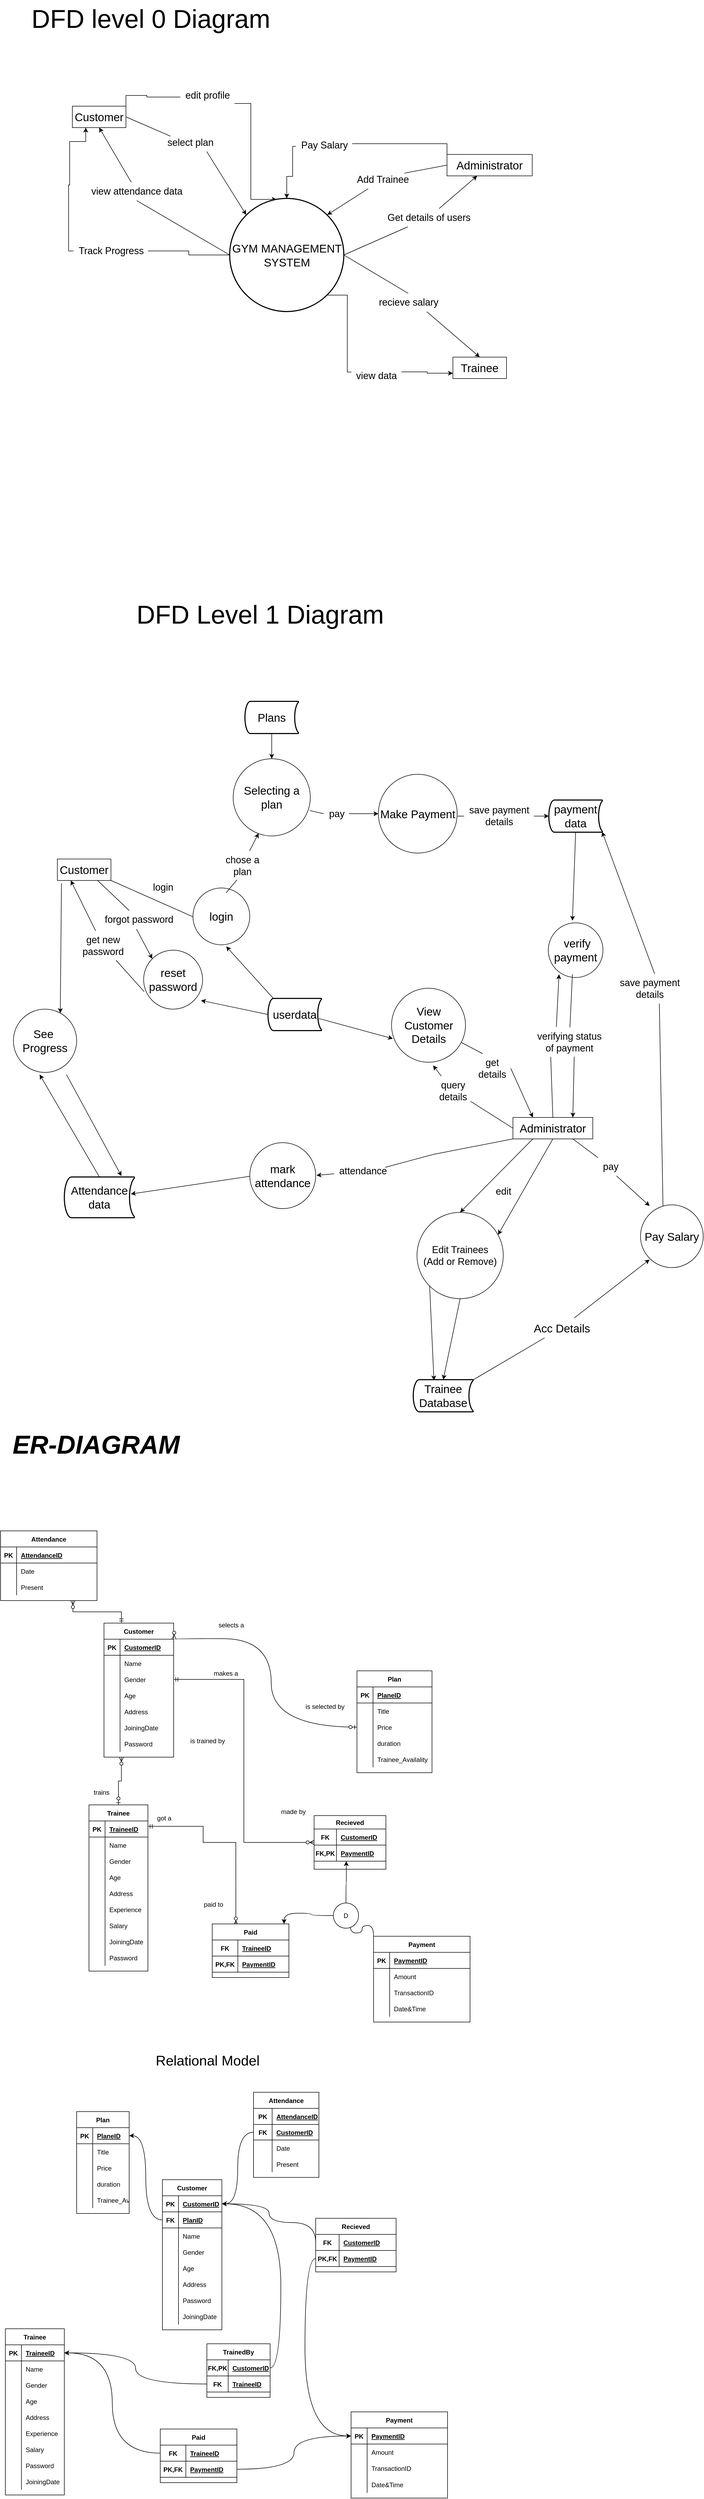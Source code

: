 <mxfile version="20.4.1" type="github">
  <diagram id="R2lEEEUBdFMjLlhIrx00" name="Page-1">
    <mxGraphModel dx="2080" dy="3985" grid="0" gridSize="10" guides="1" tooltips="1" connect="1" arrows="1" fold="1" page="0" pageScale="1" pageWidth="850" pageHeight="1100" math="0" shadow="0" extFonts="Permanent Marker^https://fonts.googleapis.com/css?family=Permanent+Marker">
      <root>
        <mxCell id="0" />
        <mxCell id="1" parent="0" />
        <mxCell id="L6zfUw9pDiK7lpSxR-4w-1" value="&#xa;" style="shape=partialRectangle;overflow=hidden;connectable=0;fillColor=none;top=0;left=0;bottom=0;right=0;align=left;spacingLeft=6;" parent="1" vertex="1">
          <mxGeometry x="120" y="210" width="220" height="30" as="geometry">
            <mxRectangle width="220" height="30" as="alternateBounds" />
          </mxGeometry>
        </mxCell>
        <mxCell id="L6zfUw9pDiK7lpSxR-4w-2" value="Customer" style="shape=table;startSize=30;container=1;collapsible=1;childLayout=tableLayout;fixedRows=1;rowLines=0;fontStyle=1;align=center;resizeLast=1;" parent="1" vertex="1">
          <mxGeometry x="118" y="71" width="130" height="250" as="geometry">
            <mxRectangle x="160" y="90" width="100" height="30" as="alternateBounds" />
          </mxGeometry>
        </mxCell>
        <mxCell id="L6zfUw9pDiK7lpSxR-4w-3" value="" style="shape=tableRow;horizontal=0;startSize=0;swimlaneHead=0;swimlaneBody=0;fillColor=none;collapsible=0;dropTarget=0;points=[[0,0.5],[1,0.5]];portConstraint=eastwest;top=0;left=0;right=0;bottom=1;" parent="L6zfUw9pDiK7lpSxR-4w-2" vertex="1">
          <mxGeometry y="30" width="130" height="30" as="geometry" />
        </mxCell>
        <mxCell id="L6zfUw9pDiK7lpSxR-4w-4" value="PK" style="shape=partialRectangle;connectable=0;fillColor=none;top=0;left=0;bottom=0;right=0;fontStyle=1;overflow=hidden;" parent="L6zfUw9pDiK7lpSxR-4w-3" vertex="1">
          <mxGeometry width="30" height="30" as="geometry">
            <mxRectangle width="30" height="30" as="alternateBounds" />
          </mxGeometry>
        </mxCell>
        <mxCell id="L6zfUw9pDiK7lpSxR-4w-5" value="CustomerID" style="shape=partialRectangle;connectable=0;fillColor=none;top=0;left=0;bottom=0;right=0;align=left;spacingLeft=6;fontStyle=5;overflow=hidden;" parent="L6zfUw9pDiK7lpSxR-4w-3" vertex="1">
          <mxGeometry x="30" width="100" height="30" as="geometry">
            <mxRectangle width="100" height="30" as="alternateBounds" />
          </mxGeometry>
        </mxCell>
        <mxCell id="L6zfUw9pDiK7lpSxR-4w-6" value="" style="shape=tableRow;horizontal=0;startSize=0;swimlaneHead=0;swimlaneBody=0;fillColor=none;collapsible=0;dropTarget=0;points=[[0,0.5],[1,0.5]];portConstraint=eastwest;top=0;left=0;right=0;bottom=0;" parent="L6zfUw9pDiK7lpSxR-4w-2" vertex="1">
          <mxGeometry y="60" width="130" height="30" as="geometry" />
        </mxCell>
        <mxCell id="L6zfUw9pDiK7lpSxR-4w-7" value="" style="shape=partialRectangle;connectable=0;fillColor=none;top=0;left=0;bottom=0;right=0;editable=1;overflow=hidden;" parent="L6zfUw9pDiK7lpSxR-4w-6" vertex="1">
          <mxGeometry width="30" height="30" as="geometry">
            <mxRectangle width="30" height="30" as="alternateBounds" />
          </mxGeometry>
        </mxCell>
        <mxCell id="L6zfUw9pDiK7lpSxR-4w-8" value="Name" style="shape=partialRectangle;connectable=0;fillColor=none;top=0;left=0;bottom=0;right=0;align=left;spacingLeft=6;overflow=hidden;" parent="L6zfUw9pDiK7lpSxR-4w-6" vertex="1">
          <mxGeometry x="30" width="100" height="30" as="geometry">
            <mxRectangle width="100" height="30" as="alternateBounds" />
          </mxGeometry>
        </mxCell>
        <mxCell id="L6zfUw9pDiK7lpSxR-4w-9" value="" style="shape=tableRow;horizontal=0;startSize=0;swimlaneHead=0;swimlaneBody=0;fillColor=none;collapsible=0;dropTarget=0;points=[[0,0.5],[1,0.5]];portConstraint=eastwest;top=0;left=0;right=0;bottom=0;" parent="L6zfUw9pDiK7lpSxR-4w-2" vertex="1">
          <mxGeometry y="90" width="130" height="30" as="geometry" />
        </mxCell>
        <mxCell id="L6zfUw9pDiK7lpSxR-4w-10" value="" style="shape=partialRectangle;connectable=0;fillColor=none;top=0;left=0;bottom=0;right=0;editable=1;overflow=hidden;" parent="L6zfUw9pDiK7lpSxR-4w-9" vertex="1">
          <mxGeometry width="30" height="30" as="geometry">
            <mxRectangle width="30" height="30" as="alternateBounds" />
          </mxGeometry>
        </mxCell>
        <mxCell id="L6zfUw9pDiK7lpSxR-4w-11" value="Gender" style="shape=partialRectangle;connectable=0;fillColor=none;top=0;left=0;bottom=0;right=0;align=left;spacingLeft=6;overflow=hidden;" parent="L6zfUw9pDiK7lpSxR-4w-9" vertex="1">
          <mxGeometry x="30" width="100" height="30" as="geometry">
            <mxRectangle width="100" height="30" as="alternateBounds" />
          </mxGeometry>
        </mxCell>
        <mxCell id="L6zfUw9pDiK7lpSxR-4w-12" value="" style="shape=tableRow;horizontal=0;startSize=0;swimlaneHead=0;swimlaneBody=0;fillColor=none;collapsible=0;dropTarget=0;points=[[0,0.5],[1,0.5]];portConstraint=eastwest;top=0;left=0;right=0;bottom=0;" parent="L6zfUw9pDiK7lpSxR-4w-2" vertex="1">
          <mxGeometry y="120" width="130" height="30" as="geometry" />
        </mxCell>
        <mxCell id="L6zfUw9pDiK7lpSxR-4w-13" value="" style="shape=partialRectangle;connectable=0;fillColor=none;top=0;left=0;bottom=0;right=0;editable=1;overflow=hidden;" parent="L6zfUw9pDiK7lpSxR-4w-12" vertex="1">
          <mxGeometry width="30" height="30" as="geometry">
            <mxRectangle width="30" height="30" as="alternateBounds" />
          </mxGeometry>
        </mxCell>
        <mxCell id="L6zfUw9pDiK7lpSxR-4w-14" value="Age" style="shape=partialRectangle;connectable=0;fillColor=none;top=0;left=0;bottom=0;right=0;align=left;spacingLeft=6;overflow=hidden;" parent="L6zfUw9pDiK7lpSxR-4w-12" vertex="1">
          <mxGeometry x="30" width="100" height="30" as="geometry">
            <mxRectangle width="100" height="30" as="alternateBounds" />
          </mxGeometry>
        </mxCell>
        <mxCell id="L6zfUw9pDiK7lpSxR-4w-358" value="" style="shape=tableRow;horizontal=0;startSize=0;swimlaneHead=0;swimlaneBody=0;fillColor=none;collapsible=0;dropTarget=0;points=[[0,0.5],[1,0.5]];portConstraint=eastwest;top=0;left=0;right=0;bottom=0;" parent="L6zfUw9pDiK7lpSxR-4w-2" vertex="1">
          <mxGeometry y="150" width="130" height="30" as="geometry" />
        </mxCell>
        <mxCell id="L6zfUw9pDiK7lpSxR-4w-359" value="" style="shape=partialRectangle;connectable=0;fillColor=none;top=0;left=0;bottom=0;right=0;editable=1;overflow=hidden;" parent="L6zfUw9pDiK7lpSxR-4w-358" vertex="1">
          <mxGeometry width="30" height="30" as="geometry">
            <mxRectangle width="30" height="30" as="alternateBounds" />
          </mxGeometry>
        </mxCell>
        <mxCell id="L6zfUw9pDiK7lpSxR-4w-360" value="Address" style="shape=partialRectangle;connectable=0;fillColor=none;top=0;left=0;bottom=0;right=0;align=left;spacingLeft=6;overflow=hidden;" parent="L6zfUw9pDiK7lpSxR-4w-358" vertex="1">
          <mxGeometry x="30" width="100" height="30" as="geometry">
            <mxRectangle width="100" height="30" as="alternateBounds" />
          </mxGeometry>
        </mxCell>
        <mxCell id="L6zfUw9pDiK7lpSxR-4w-361" value="" style="shape=tableRow;horizontal=0;startSize=0;swimlaneHead=0;swimlaneBody=0;fillColor=none;collapsible=0;dropTarget=0;points=[[0,0.5],[1,0.5]];portConstraint=eastwest;top=0;left=0;right=0;bottom=0;" parent="L6zfUw9pDiK7lpSxR-4w-2" vertex="1">
          <mxGeometry y="180" width="130" height="30" as="geometry" />
        </mxCell>
        <mxCell id="L6zfUw9pDiK7lpSxR-4w-362" value="" style="shape=partialRectangle;connectable=0;fillColor=none;top=0;left=0;bottom=0;right=0;editable=1;overflow=hidden;" parent="L6zfUw9pDiK7lpSxR-4w-361" vertex="1">
          <mxGeometry width="30" height="30" as="geometry">
            <mxRectangle width="30" height="30" as="alternateBounds" />
          </mxGeometry>
        </mxCell>
        <mxCell id="L6zfUw9pDiK7lpSxR-4w-363" value="JoiningDate" style="shape=partialRectangle;connectable=0;fillColor=none;top=0;left=0;bottom=0;right=0;align=left;spacingLeft=6;overflow=hidden;" parent="L6zfUw9pDiK7lpSxR-4w-361" vertex="1">
          <mxGeometry x="30" width="100" height="30" as="geometry">
            <mxRectangle width="100" height="30" as="alternateBounds" />
          </mxGeometry>
        </mxCell>
        <mxCell id="L6zfUw9pDiK7lpSxR-4w-15" value="" style="shape=tableRow;horizontal=0;startSize=0;swimlaneHead=0;swimlaneBody=0;fillColor=none;collapsible=0;dropTarget=0;points=[[0,0.5],[1,0.5]];portConstraint=eastwest;top=0;left=0;right=0;bottom=0;" parent="L6zfUw9pDiK7lpSxR-4w-2" vertex="1">
          <mxGeometry y="210" width="130" height="30" as="geometry" />
        </mxCell>
        <mxCell id="L6zfUw9pDiK7lpSxR-4w-16" value="" style="shape=partialRectangle;connectable=0;fillColor=none;top=0;left=0;bottom=0;right=0;editable=1;overflow=hidden;" parent="L6zfUw9pDiK7lpSxR-4w-15" vertex="1">
          <mxGeometry width="30" height="30" as="geometry">
            <mxRectangle width="30" height="30" as="alternateBounds" />
          </mxGeometry>
        </mxCell>
        <mxCell id="L6zfUw9pDiK7lpSxR-4w-17" value="Password" style="shape=partialRectangle;connectable=0;fillColor=none;top=0;left=0;bottom=0;right=0;align=left;spacingLeft=6;overflow=hidden;" parent="L6zfUw9pDiK7lpSxR-4w-15" vertex="1">
          <mxGeometry x="30" width="100" height="30" as="geometry">
            <mxRectangle width="100" height="30" as="alternateBounds" />
          </mxGeometry>
        </mxCell>
        <mxCell id="L6zfUw9pDiK7lpSxR-4w-21" value="Plan" style="shape=table;startSize=30;container=1;collapsible=1;childLayout=tableLayout;fixedRows=1;rowLines=0;fontStyle=1;align=center;resizeLast=1;" parent="1" vertex="1">
          <mxGeometry x="590" y="160" width="140" height="190" as="geometry">
            <mxRectangle x="590" y="160" width="70" height="30" as="alternateBounds" />
          </mxGeometry>
        </mxCell>
        <mxCell id="L6zfUw9pDiK7lpSxR-4w-22" value="" style="shape=tableRow;horizontal=0;startSize=0;swimlaneHead=0;swimlaneBody=0;fillColor=none;collapsible=0;dropTarget=0;points=[[0,0.5],[1,0.5]];portConstraint=eastwest;top=0;left=0;right=0;bottom=1;" parent="L6zfUw9pDiK7lpSxR-4w-21" vertex="1">
          <mxGeometry y="30" width="140" height="30" as="geometry" />
        </mxCell>
        <mxCell id="L6zfUw9pDiK7lpSxR-4w-23" value="PK" style="shape=partialRectangle;connectable=0;fillColor=none;top=0;left=0;bottom=0;right=0;fontStyle=1;overflow=hidden;" parent="L6zfUw9pDiK7lpSxR-4w-22" vertex="1">
          <mxGeometry width="30" height="30" as="geometry">
            <mxRectangle width="30" height="30" as="alternateBounds" />
          </mxGeometry>
        </mxCell>
        <mxCell id="L6zfUw9pDiK7lpSxR-4w-24" value="PlaneID" style="shape=partialRectangle;connectable=0;fillColor=none;top=0;left=0;bottom=0;right=0;align=left;spacingLeft=6;fontStyle=5;overflow=hidden;" parent="L6zfUw9pDiK7lpSxR-4w-22" vertex="1">
          <mxGeometry x="30" width="110" height="30" as="geometry">
            <mxRectangle width="110" height="30" as="alternateBounds" />
          </mxGeometry>
        </mxCell>
        <mxCell id="L6zfUw9pDiK7lpSxR-4w-25" value="" style="shape=tableRow;horizontal=0;startSize=0;swimlaneHead=0;swimlaneBody=0;fillColor=none;collapsible=0;dropTarget=0;points=[[0,0.5],[1,0.5]];portConstraint=eastwest;top=0;left=0;right=0;bottom=0;" parent="L6zfUw9pDiK7lpSxR-4w-21" vertex="1">
          <mxGeometry y="60" width="140" height="30" as="geometry" />
        </mxCell>
        <mxCell id="L6zfUw9pDiK7lpSxR-4w-26" value="" style="shape=partialRectangle;connectable=0;fillColor=none;top=0;left=0;bottom=0;right=0;editable=1;overflow=hidden;" parent="L6zfUw9pDiK7lpSxR-4w-25" vertex="1">
          <mxGeometry width="30" height="30" as="geometry">
            <mxRectangle width="30" height="30" as="alternateBounds" />
          </mxGeometry>
        </mxCell>
        <mxCell id="L6zfUw9pDiK7lpSxR-4w-27" value="Title" style="shape=partialRectangle;connectable=0;fillColor=none;top=0;left=0;bottom=0;right=0;align=left;spacingLeft=6;overflow=hidden;" parent="L6zfUw9pDiK7lpSxR-4w-25" vertex="1">
          <mxGeometry x="30" width="110" height="30" as="geometry">
            <mxRectangle width="110" height="30" as="alternateBounds" />
          </mxGeometry>
        </mxCell>
        <mxCell id="L6zfUw9pDiK7lpSxR-4w-28" value="" style="shape=tableRow;horizontal=0;startSize=0;swimlaneHead=0;swimlaneBody=0;fillColor=none;collapsible=0;dropTarget=0;points=[[0,0.5],[1,0.5]];portConstraint=eastwest;top=0;left=0;right=0;bottom=0;" parent="L6zfUw9pDiK7lpSxR-4w-21" vertex="1">
          <mxGeometry y="90" width="140" height="30" as="geometry" />
        </mxCell>
        <mxCell id="L6zfUw9pDiK7lpSxR-4w-29" value="" style="shape=partialRectangle;connectable=0;fillColor=none;top=0;left=0;bottom=0;right=0;editable=1;overflow=hidden;" parent="L6zfUw9pDiK7lpSxR-4w-28" vertex="1">
          <mxGeometry width="30" height="30" as="geometry">
            <mxRectangle width="30" height="30" as="alternateBounds" />
          </mxGeometry>
        </mxCell>
        <mxCell id="L6zfUw9pDiK7lpSxR-4w-30" value="Price" style="shape=partialRectangle;connectable=0;fillColor=none;top=0;left=0;bottom=0;right=0;align=left;spacingLeft=6;overflow=hidden;" parent="L6zfUw9pDiK7lpSxR-4w-28" vertex="1">
          <mxGeometry x="30" width="110" height="30" as="geometry">
            <mxRectangle width="110" height="30" as="alternateBounds" />
          </mxGeometry>
        </mxCell>
        <mxCell id="L6zfUw9pDiK7lpSxR-4w-31" value="" style="shape=tableRow;horizontal=0;startSize=0;swimlaneHead=0;swimlaneBody=0;fillColor=none;collapsible=0;dropTarget=0;points=[[0,0.5],[1,0.5]];portConstraint=eastwest;top=0;left=0;right=0;bottom=0;" parent="L6zfUw9pDiK7lpSxR-4w-21" vertex="1">
          <mxGeometry y="120" width="140" height="30" as="geometry" />
        </mxCell>
        <mxCell id="L6zfUw9pDiK7lpSxR-4w-32" value="" style="shape=partialRectangle;connectable=0;fillColor=none;top=0;left=0;bottom=0;right=0;editable=1;overflow=hidden;" parent="L6zfUw9pDiK7lpSxR-4w-31" vertex="1">
          <mxGeometry width="30" height="30" as="geometry">
            <mxRectangle width="30" height="30" as="alternateBounds" />
          </mxGeometry>
        </mxCell>
        <mxCell id="L6zfUw9pDiK7lpSxR-4w-33" value="duration" style="shape=partialRectangle;connectable=0;fillColor=none;top=0;left=0;bottom=0;right=0;align=left;spacingLeft=6;overflow=hidden;" parent="L6zfUw9pDiK7lpSxR-4w-31" vertex="1">
          <mxGeometry x="30" width="110" height="30" as="geometry">
            <mxRectangle width="110" height="30" as="alternateBounds" />
          </mxGeometry>
        </mxCell>
        <mxCell id="L6zfUw9pDiK7lpSxR-4w-34" value="" style="shape=tableRow;horizontal=0;startSize=0;swimlaneHead=0;swimlaneBody=0;fillColor=none;collapsible=0;dropTarget=0;points=[[0,0.5],[1,0.5]];portConstraint=eastwest;top=0;left=0;right=0;bottom=0;" parent="L6zfUw9pDiK7lpSxR-4w-21" vertex="1">
          <mxGeometry y="150" width="140" height="30" as="geometry" />
        </mxCell>
        <mxCell id="L6zfUw9pDiK7lpSxR-4w-35" value="" style="shape=partialRectangle;connectable=0;fillColor=none;top=0;left=0;bottom=0;right=0;editable=1;overflow=hidden;" parent="L6zfUw9pDiK7lpSxR-4w-34" vertex="1">
          <mxGeometry width="30" height="30" as="geometry">
            <mxRectangle width="30" height="30" as="alternateBounds" />
          </mxGeometry>
        </mxCell>
        <mxCell id="L6zfUw9pDiK7lpSxR-4w-36" value="Trainee_Availality" style="shape=partialRectangle;connectable=0;fillColor=none;top=0;left=0;bottom=0;right=0;align=left;spacingLeft=6;overflow=hidden;" parent="L6zfUw9pDiK7lpSxR-4w-34" vertex="1">
          <mxGeometry x="30" width="110" height="30" as="geometry">
            <mxRectangle width="110" height="30" as="alternateBounds" />
          </mxGeometry>
        </mxCell>
        <mxCell id="L6zfUw9pDiK7lpSxR-4w-38" value="Trainee" style="shape=table;startSize=30;container=1;collapsible=1;childLayout=tableLayout;fixedRows=1;rowLines=0;fontStyle=1;align=center;resizeLast=1;" parent="1" vertex="1">
          <mxGeometry x="90" y="410" width="110" height="310" as="geometry" />
        </mxCell>
        <mxCell id="L6zfUw9pDiK7lpSxR-4w-39" value="" style="shape=tableRow;horizontal=0;startSize=0;swimlaneHead=0;swimlaneBody=0;fillColor=none;collapsible=0;dropTarget=0;points=[[0,0.5],[1,0.5]];portConstraint=eastwest;top=0;left=0;right=0;bottom=1;" parent="L6zfUw9pDiK7lpSxR-4w-38" vertex="1">
          <mxGeometry y="30" width="110" height="30" as="geometry" />
        </mxCell>
        <mxCell id="L6zfUw9pDiK7lpSxR-4w-40" value="PK" style="shape=partialRectangle;connectable=0;fillColor=none;top=0;left=0;bottom=0;right=0;fontStyle=1;overflow=hidden;" parent="L6zfUw9pDiK7lpSxR-4w-39" vertex="1">
          <mxGeometry width="30" height="30" as="geometry">
            <mxRectangle width="30" height="30" as="alternateBounds" />
          </mxGeometry>
        </mxCell>
        <mxCell id="L6zfUw9pDiK7lpSxR-4w-41" value="TraineeID" style="shape=partialRectangle;connectable=0;fillColor=none;top=0;left=0;bottom=0;right=0;align=left;spacingLeft=6;fontStyle=5;overflow=hidden;" parent="L6zfUw9pDiK7lpSxR-4w-39" vertex="1">
          <mxGeometry x="30" width="80" height="30" as="geometry">
            <mxRectangle width="80" height="30" as="alternateBounds" />
          </mxGeometry>
        </mxCell>
        <mxCell id="L6zfUw9pDiK7lpSxR-4w-42" value="" style="shape=tableRow;horizontal=0;startSize=0;swimlaneHead=0;swimlaneBody=0;fillColor=none;collapsible=0;dropTarget=0;points=[[0,0.5],[1,0.5]];portConstraint=eastwest;top=0;left=0;right=0;bottom=0;" parent="L6zfUw9pDiK7lpSxR-4w-38" vertex="1">
          <mxGeometry y="60" width="110" height="30" as="geometry" />
        </mxCell>
        <mxCell id="L6zfUw9pDiK7lpSxR-4w-43" value="" style="shape=partialRectangle;connectable=0;fillColor=none;top=0;left=0;bottom=0;right=0;editable=1;overflow=hidden;" parent="L6zfUw9pDiK7lpSxR-4w-42" vertex="1">
          <mxGeometry width="30" height="30" as="geometry">
            <mxRectangle width="30" height="30" as="alternateBounds" />
          </mxGeometry>
        </mxCell>
        <mxCell id="L6zfUw9pDiK7lpSxR-4w-44" value="Name" style="shape=partialRectangle;connectable=0;fillColor=none;top=0;left=0;bottom=0;right=0;align=left;spacingLeft=6;overflow=hidden;" parent="L6zfUw9pDiK7lpSxR-4w-42" vertex="1">
          <mxGeometry x="30" width="80" height="30" as="geometry">
            <mxRectangle width="80" height="30" as="alternateBounds" />
          </mxGeometry>
        </mxCell>
        <mxCell id="L6zfUw9pDiK7lpSxR-4w-45" value="" style="shape=tableRow;horizontal=0;startSize=0;swimlaneHead=0;swimlaneBody=0;fillColor=none;collapsible=0;dropTarget=0;points=[[0,0.5],[1,0.5]];portConstraint=eastwest;top=0;left=0;right=0;bottom=0;" parent="L6zfUw9pDiK7lpSxR-4w-38" vertex="1">
          <mxGeometry y="90" width="110" height="30" as="geometry" />
        </mxCell>
        <mxCell id="L6zfUw9pDiK7lpSxR-4w-46" value="" style="shape=partialRectangle;connectable=0;fillColor=none;top=0;left=0;bottom=0;right=0;editable=1;overflow=hidden;" parent="L6zfUw9pDiK7lpSxR-4w-45" vertex="1">
          <mxGeometry width="30" height="30" as="geometry">
            <mxRectangle width="30" height="30" as="alternateBounds" />
          </mxGeometry>
        </mxCell>
        <mxCell id="L6zfUw9pDiK7lpSxR-4w-47" value="Gender" style="shape=partialRectangle;connectable=0;fillColor=none;top=0;left=0;bottom=0;right=0;align=left;spacingLeft=6;overflow=hidden;" parent="L6zfUw9pDiK7lpSxR-4w-45" vertex="1">
          <mxGeometry x="30" width="80" height="30" as="geometry">
            <mxRectangle width="80" height="30" as="alternateBounds" />
          </mxGeometry>
        </mxCell>
        <mxCell id="L6zfUw9pDiK7lpSxR-4w-48" value="" style="shape=tableRow;horizontal=0;startSize=0;swimlaneHead=0;swimlaneBody=0;fillColor=none;collapsible=0;dropTarget=0;points=[[0,0.5],[1,0.5]];portConstraint=eastwest;top=0;left=0;right=0;bottom=0;" parent="L6zfUw9pDiK7lpSxR-4w-38" vertex="1">
          <mxGeometry y="120" width="110" height="30" as="geometry" />
        </mxCell>
        <mxCell id="L6zfUw9pDiK7lpSxR-4w-49" value="" style="shape=partialRectangle;connectable=0;fillColor=none;top=0;left=0;bottom=0;right=0;editable=1;overflow=hidden;" parent="L6zfUw9pDiK7lpSxR-4w-48" vertex="1">
          <mxGeometry width="30" height="30" as="geometry">
            <mxRectangle width="30" height="30" as="alternateBounds" />
          </mxGeometry>
        </mxCell>
        <mxCell id="L6zfUw9pDiK7lpSxR-4w-50" value="Age" style="shape=partialRectangle;connectable=0;fillColor=none;top=0;left=0;bottom=0;right=0;align=left;spacingLeft=6;overflow=hidden;" parent="L6zfUw9pDiK7lpSxR-4w-48" vertex="1">
          <mxGeometry x="30" width="80" height="30" as="geometry">
            <mxRectangle width="80" height="30" as="alternateBounds" />
          </mxGeometry>
        </mxCell>
        <mxCell id="L6zfUw9pDiK7lpSxR-4w-51" value="" style="shape=tableRow;horizontal=0;startSize=0;swimlaneHead=0;swimlaneBody=0;fillColor=none;collapsible=0;dropTarget=0;points=[[0,0.5],[1,0.5]];portConstraint=eastwest;top=0;left=0;right=0;bottom=0;" parent="L6zfUw9pDiK7lpSxR-4w-38" vertex="1">
          <mxGeometry y="150" width="110" height="30" as="geometry" />
        </mxCell>
        <mxCell id="L6zfUw9pDiK7lpSxR-4w-52" value="" style="shape=partialRectangle;connectable=0;fillColor=none;top=0;left=0;bottom=0;right=0;editable=1;overflow=hidden;" parent="L6zfUw9pDiK7lpSxR-4w-51" vertex="1">
          <mxGeometry width="30" height="30" as="geometry">
            <mxRectangle width="30" height="30" as="alternateBounds" />
          </mxGeometry>
        </mxCell>
        <mxCell id="L6zfUw9pDiK7lpSxR-4w-53" value="Address" style="shape=partialRectangle;connectable=0;fillColor=none;top=0;left=0;bottom=0;right=0;align=left;spacingLeft=6;overflow=hidden;" parent="L6zfUw9pDiK7lpSxR-4w-51" vertex="1">
          <mxGeometry x="30" width="80" height="30" as="geometry">
            <mxRectangle width="80" height="30" as="alternateBounds" />
          </mxGeometry>
        </mxCell>
        <mxCell id="L6zfUw9pDiK7lpSxR-4w-54" value="" style="shape=tableRow;horizontal=0;startSize=0;swimlaneHead=0;swimlaneBody=0;fillColor=none;collapsible=0;dropTarget=0;points=[[0,0.5],[1,0.5]];portConstraint=eastwest;top=0;left=0;right=0;bottom=0;" parent="L6zfUw9pDiK7lpSxR-4w-38" vertex="1">
          <mxGeometry y="180" width="110" height="30" as="geometry" />
        </mxCell>
        <mxCell id="L6zfUw9pDiK7lpSxR-4w-55" value="" style="shape=partialRectangle;connectable=0;fillColor=none;top=0;left=0;bottom=0;right=0;editable=1;overflow=hidden;" parent="L6zfUw9pDiK7lpSxR-4w-54" vertex="1">
          <mxGeometry width="30" height="30" as="geometry">
            <mxRectangle width="30" height="30" as="alternateBounds" />
          </mxGeometry>
        </mxCell>
        <mxCell id="L6zfUw9pDiK7lpSxR-4w-56" value="Experience" style="shape=partialRectangle;connectable=0;fillColor=none;top=0;left=0;bottom=0;right=0;align=left;spacingLeft=6;overflow=hidden;" parent="L6zfUw9pDiK7lpSxR-4w-54" vertex="1">
          <mxGeometry x="30" width="80" height="30" as="geometry">
            <mxRectangle width="80" height="30" as="alternateBounds" />
          </mxGeometry>
        </mxCell>
        <mxCell id="L6zfUw9pDiK7lpSxR-4w-355" value="" style="shape=tableRow;horizontal=0;startSize=0;swimlaneHead=0;swimlaneBody=0;fillColor=none;collapsible=0;dropTarget=0;points=[[0,0.5],[1,0.5]];portConstraint=eastwest;top=0;left=0;right=0;bottom=0;" parent="L6zfUw9pDiK7lpSxR-4w-38" vertex="1">
          <mxGeometry y="210" width="110" height="30" as="geometry" />
        </mxCell>
        <mxCell id="L6zfUw9pDiK7lpSxR-4w-356" value="" style="shape=partialRectangle;connectable=0;fillColor=none;top=0;left=0;bottom=0;right=0;editable=1;overflow=hidden;" parent="L6zfUw9pDiK7lpSxR-4w-355" vertex="1">
          <mxGeometry width="30" height="30" as="geometry">
            <mxRectangle width="30" height="30" as="alternateBounds" />
          </mxGeometry>
        </mxCell>
        <mxCell id="L6zfUw9pDiK7lpSxR-4w-357" value="Salary" style="shape=partialRectangle;connectable=0;fillColor=none;top=0;left=0;bottom=0;right=0;align=left;spacingLeft=6;overflow=hidden;" parent="L6zfUw9pDiK7lpSxR-4w-355" vertex="1">
          <mxGeometry x="30" width="80" height="30" as="geometry">
            <mxRectangle width="80" height="30" as="alternateBounds" />
          </mxGeometry>
        </mxCell>
        <mxCell id="L6zfUw9pDiK7lpSxR-4w-364" value="" style="shape=tableRow;horizontal=0;startSize=0;swimlaneHead=0;swimlaneBody=0;fillColor=none;collapsible=0;dropTarget=0;points=[[0,0.5],[1,0.5]];portConstraint=eastwest;top=0;left=0;right=0;bottom=0;" parent="L6zfUw9pDiK7lpSxR-4w-38" vertex="1">
          <mxGeometry y="240" width="110" height="30" as="geometry" />
        </mxCell>
        <mxCell id="L6zfUw9pDiK7lpSxR-4w-365" value="" style="shape=partialRectangle;connectable=0;fillColor=none;top=0;left=0;bottom=0;right=0;editable=1;overflow=hidden;" parent="L6zfUw9pDiK7lpSxR-4w-364" vertex="1">
          <mxGeometry width="30" height="30" as="geometry">
            <mxRectangle width="30" height="30" as="alternateBounds" />
          </mxGeometry>
        </mxCell>
        <mxCell id="L6zfUw9pDiK7lpSxR-4w-366" value="JoiningDate" style="shape=partialRectangle;connectable=0;fillColor=none;top=0;left=0;bottom=0;right=0;align=left;spacingLeft=6;overflow=hidden;" parent="L6zfUw9pDiK7lpSxR-4w-364" vertex="1">
          <mxGeometry x="30" width="80" height="30" as="geometry">
            <mxRectangle width="80" height="30" as="alternateBounds" />
          </mxGeometry>
        </mxCell>
        <mxCell id="L6zfUw9pDiK7lpSxR-4w-57" value="" style="shape=tableRow;horizontal=0;startSize=0;swimlaneHead=0;swimlaneBody=0;fillColor=none;collapsible=0;dropTarget=0;points=[[0,0.5],[1,0.5]];portConstraint=eastwest;top=0;left=0;right=0;bottom=0;" parent="L6zfUw9pDiK7lpSxR-4w-38" vertex="1">
          <mxGeometry y="270" width="110" height="30" as="geometry" />
        </mxCell>
        <mxCell id="L6zfUw9pDiK7lpSxR-4w-58" value="" style="shape=partialRectangle;connectable=0;fillColor=none;top=0;left=0;bottom=0;right=0;editable=1;overflow=hidden;" parent="L6zfUw9pDiK7lpSxR-4w-57" vertex="1">
          <mxGeometry width="30" height="30" as="geometry">
            <mxRectangle width="30" height="30" as="alternateBounds" />
          </mxGeometry>
        </mxCell>
        <mxCell id="L6zfUw9pDiK7lpSxR-4w-59" value="Password" style="shape=partialRectangle;connectable=0;fillColor=none;top=0;left=0;bottom=0;right=0;align=left;spacingLeft=6;overflow=hidden;" parent="L6zfUw9pDiK7lpSxR-4w-57" vertex="1">
          <mxGeometry x="30" width="80" height="30" as="geometry">
            <mxRectangle width="80" height="30" as="alternateBounds" />
          </mxGeometry>
        </mxCell>
        <mxCell id="L6zfUw9pDiK7lpSxR-4w-60" value="" style="edgeStyle=elbowEdgeStyle;fontSize=12;html=1;endArrow=ERzeroToMany;startArrow=ERzeroToOne;rounded=0;elbow=vertical;entryX=0.25;entryY=1;entryDx=0;entryDy=0;exitX=0.5;exitY=0;exitDx=0;exitDy=0;" parent="1" source="L6zfUw9pDiK7lpSxR-4w-38" target="L6zfUw9pDiK7lpSxR-4w-2" edge="1">
          <mxGeometry width="100" height="100" relative="1" as="geometry">
            <mxPoint x="260" y="405" as="sourcePoint" />
            <mxPoint x="180" y="300" as="targetPoint" />
          </mxGeometry>
        </mxCell>
        <mxCell id="L6zfUw9pDiK7lpSxR-4w-62" value="selects a" style="text;html=1;align=center;verticalAlign=middle;resizable=0;points=[];autosize=1;strokeColor=none;fillColor=none;" parent="1" vertex="1">
          <mxGeometry x="320" y="60" width="70" height="30" as="geometry" />
        </mxCell>
        <mxCell id="L6zfUw9pDiK7lpSxR-4w-63" value="is selected by" style="text;html=1;align=center;verticalAlign=middle;resizable=0;points=[];autosize=1;strokeColor=none;fillColor=none;" parent="1" vertex="1">
          <mxGeometry x="480" y="212" width="100" height="30" as="geometry" />
        </mxCell>
        <mxCell id="L6zfUw9pDiK7lpSxR-4w-64" value="" style="edgeStyle=orthogonalEdgeStyle;fontSize=12;html=1;endArrow=ERzeroToMany;startArrow=ERzeroToOne;rounded=0;elbow=vertical;entryX=1.006;entryY=0;entryDx=0;entryDy=0;entryPerimeter=0;exitX=0;exitY=0.5;exitDx=0;exitDy=0;curved=1;" parent="1" source="L6zfUw9pDiK7lpSxR-4w-28" target="L6zfUw9pDiK7lpSxR-4w-3" edge="1">
          <mxGeometry width="100" height="100" relative="1" as="geometry">
            <mxPoint x="390" y="360" as="sourcePoint" />
            <mxPoint x="490" y="260" as="targetPoint" />
            <Array as="points">
              <mxPoint x="430" y="265" />
              <mxPoint x="430" y="100" />
            </Array>
          </mxGeometry>
        </mxCell>
        <mxCell id="L6zfUw9pDiK7lpSxR-4w-65" value="trains" style="text;html=1;align=center;verticalAlign=middle;resizable=0;points=[];autosize=1;strokeColor=none;fillColor=none;" parent="1" vertex="1">
          <mxGeometry x="88" y="372" width="50" height="30" as="geometry" />
        </mxCell>
        <mxCell id="L6zfUw9pDiK7lpSxR-4w-66" value="is trained by" style="text;html=1;align=center;verticalAlign=middle;resizable=0;points=[];autosize=1;strokeColor=none;fillColor=none;" parent="1" vertex="1">
          <mxGeometry x="265.5" y="276" width="90" height="30" as="geometry" />
        </mxCell>
        <mxCell id="L6zfUw9pDiK7lpSxR-4w-212" style="edgeStyle=orthogonalEdgeStyle;curved=1;rounded=0;orthogonalLoop=1;jettySize=auto;html=1;exitX=0;exitY=0;exitDx=0;exitDy=0;" parent="1" source="L6zfUw9pDiK7lpSxR-4w-67" edge="1">
          <mxGeometry relative="1" as="geometry">
            <mxPoint x="577" y="628" as="targetPoint" />
          </mxGeometry>
        </mxCell>
        <mxCell id="L6zfUw9pDiK7lpSxR-4w-67" value="Payment" style="shape=table;startSize=30;container=1;collapsible=1;childLayout=tableLayout;fixedRows=1;rowLines=0;fontStyle=1;align=center;resizeLast=1;" parent="1" vertex="1">
          <mxGeometry x="621" y="655" width="180" height="160" as="geometry" />
        </mxCell>
        <mxCell id="L6zfUw9pDiK7lpSxR-4w-68" value="" style="shape=tableRow;horizontal=0;startSize=0;swimlaneHead=0;swimlaneBody=0;fillColor=none;collapsible=0;dropTarget=0;points=[[0,0.5],[1,0.5]];portConstraint=eastwest;top=0;left=0;right=0;bottom=1;" parent="L6zfUw9pDiK7lpSxR-4w-67" vertex="1">
          <mxGeometry y="30" width="180" height="30" as="geometry" />
        </mxCell>
        <mxCell id="L6zfUw9pDiK7lpSxR-4w-69" value="PK" style="shape=partialRectangle;connectable=0;fillColor=none;top=0;left=0;bottom=0;right=0;fontStyle=1;overflow=hidden;" parent="L6zfUw9pDiK7lpSxR-4w-68" vertex="1">
          <mxGeometry width="30" height="30" as="geometry">
            <mxRectangle width="30" height="30" as="alternateBounds" />
          </mxGeometry>
        </mxCell>
        <mxCell id="L6zfUw9pDiK7lpSxR-4w-70" value="PaymentID" style="shape=partialRectangle;connectable=0;fillColor=none;top=0;left=0;bottom=0;right=0;align=left;spacingLeft=6;fontStyle=5;overflow=hidden;" parent="L6zfUw9pDiK7lpSxR-4w-68" vertex="1">
          <mxGeometry x="30" width="150" height="30" as="geometry">
            <mxRectangle width="150" height="30" as="alternateBounds" />
          </mxGeometry>
        </mxCell>
        <mxCell id="L6zfUw9pDiK7lpSxR-4w-71" value="" style="shape=tableRow;horizontal=0;startSize=0;swimlaneHead=0;swimlaneBody=0;fillColor=none;collapsible=0;dropTarget=0;points=[[0,0.5],[1,0.5]];portConstraint=eastwest;top=0;left=0;right=0;bottom=0;" parent="L6zfUw9pDiK7lpSxR-4w-67" vertex="1">
          <mxGeometry y="60" width="180" height="30" as="geometry" />
        </mxCell>
        <mxCell id="L6zfUw9pDiK7lpSxR-4w-72" value="" style="shape=partialRectangle;connectable=0;fillColor=none;top=0;left=0;bottom=0;right=0;editable=1;overflow=hidden;" parent="L6zfUw9pDiK7lpSxR-4w-71" vertex="1">
          <mxGeometry width="30" height="30" as="geometry">
            <mxRectangle width="30" height="30" as="alternateBounds" />
          </mxGeometry>
        </mxCell>
        <mxCell id="L6zfUw9pDiK7lpSxR-4w-73" value="Amount" style="shape=partialRectangle;connectable=0;fillColor=none;top=0;left=0;bottom=0;right=0;align=left;spacingLeft=6;overflow=hidden;" parent="L6zfUw9pDiK7lpSxR-4w-71" vertex="1">
          <mxGeometry x="30" width="150" height="30" as="geometry">
            <mxRectangle width="150" height="30" as="alternateBounds" />
          </mxGeometry>
        </mxCell>
        <mxCell id="L6zfUw9pDiK7lpSxR-4w-74" value="" style="shape=tableRow;horizontal=0;startSize=0;swimlaneHead=0;swimlaneBody=0;fillColor=none;collapsible=0;dropTarget=0;points=[[0,0.5],[1,0.5]];portConstraint=eastwest;top=0;left=0;right=0;bottom=0;" parent="L6zfUw9pDiK7lpSxR-4w-67" vertex="1">
          <mxGeometry y="90" width="180" height="30" as="geometry" />
        </mxCell>
        <mxCell id="L6zfUw9pDiK7lpSxR-4w-75" value="" style="shape=partialRectangle;connectable=0;fillColor=none;top=0;left=0;bottom=0;right=0;editable=1;overflow=hidden;" parent="L6zfUw9pDiK7lpSxR-4w-74" vertex="1">
          <mxGeometry width="30" height="30" as="geometry">
            <mxRectangle width="30" height="30" as="alternateBounds" />
          </mxGeometry>
        </mxCell>
        <mxCell id="L6zfUw9pDiK7lpSxR-4w-76" value="TransactionID" style="shape=partialRectangle;connectable=0;fillColor=none;top=0;left=0;bottom=0;right=0;align=left;spacingLeft=6;overflow=hidden;" parent="L6zfUw9pDiK7lpSxR-4w-74" vertex="1">
          <mxGeometry x="30" width="150" height="30" as="geometry">
            <mxRectangle width="150" height="30" as="alternateBounds" />
          </mxGeometry>
        </mxCell>
        <mxCell id="L6zfUw9pDiK7lpSxR-4w-77" value="" style="shape=tableRow;horizontal=0;startSize=0;swimlaneHead=0;swimlaneBody=0;fillColor=none;collapsible=0;dropTarget=0;points=[[0,0.5],[1,0.5]];portConstraint=eastwest;top=0;left=0;right=0;bottom=0;" parent="L6zfUw9pDiK7lpSxR-4w-67" vertex="1">
          <mxGeometry y="120" width="180" height="30" as="geometry" />
        </mxCell>
        <mxCell id="L6zfUw9pDiK7lpSxR-4w-78" value="" style="shape=partialRectangle;connectable=0;fillColor=none;top=0;left=0;bottom=0;right=0;editable=1;overflow=hidden;" parent="L6zfUw9pDiK7lpSxR-4w-77" vertex="1">
          <mxGeometry width="30" height="30" as="geometry">
            <mxRectangle width="30" height="30" as="alternateBounds" />
          </mxGeometry>
        </mxCell>
        <mxCell id="L6zfUw9pDiK7lpSxR-4w-79" value="Date&amp;Time" style="shape=partialRectangle;connectable=0;fillColor=none;top=0;left=0;bottom=0;right=0;align=left;spacingLeft=6;overflow=hidden;" parent="L6zfUw9pDiK7lpSxR-4w-77" vertex="1">
          <mxGeometry x="30" width="150" height="30" as="geometry">
            <mxRectangle width="150" height="30" as="alternateBounds" />
          </mxGeometry>
        </mxCell>
        <mxCell id="L6zfUw9pDiK7lpSxR-4w-80" value="" style="edgeStyle=orthogonalEdgeStyle;fontSize=12;html=1;endArrow=ERzeroToMany;startArrow=ERmandOne;rounded=0;elbow=vertical;exitX=1;exitY=0.5;exitDx=0;exitDy=0;entryX=0;entryY=0.5;entryDx=0;entryDy=0;" parent="1" source="L6zfUw9pDiK7lpSxR-4w-9" target="L6zfUw9pDiK7lpSxR-4w-195" edge="1">
          <mxGeometry width="100" height="100" relative="1" as="geometry">
            <mxPoint x="370" y="420" as="sourcePoint" />
            <mxPoint x="470" y="320" as="targetPoint" />
          </mxGeometry>
        </mxCell>
        <mxCell id="L6zfUw9pDiK7lpSxR-4w-84" value="makes a" style="text;html=1;align=center;verticalAlign=middle;resizable=0;points=[];autosize=1;strokeColor=none;fillColor=none;" parent="1" vertex="1">
          <mxGeometry x="310" y="150" width="70" height="30" as="geometry" />
        </mxCell>
        <mxCell id="L6zfUw9pDiK7lpSxR-4w-85" value="" style="edgeStyle=orthogonalEdgeStyle;fontSize=12;html=1;endArrow=ERzeroToMany;startArrow=ERmandOne;rounded=0;elbow=vertical;exitX=1;exitY=0.5;exitDx=0;exitDy=0;entryX=0.308;entryY=0.02;entryDx=0;entryDy=0;entryPerimeter=0;" parent="1" target="L6zfUw9pDiK7lpSxR-4w-367" edge="1">
          <mxGeometry width="100" height="100" relative="1" as="geometry">
            <mxPoint x="200" y="450" as="sourcePoint" />
            <mxPoint x="363.5" y="625" as="targetPoint" />
            <Array as="points">
              <mxPoint x="303" y="450" />
              <mxPoint x="303" y="480" />
              <mxPoint x="364" y="480" />
            </Array>
          </mxGeometry>
        </mxCell>
        <mxCell id="L6zfUw9pDiK7lpSxR-4w-86" value="got a" style="text;html=1;align=center;verticalAlign=middle;resizable=0;points=[];autosize=1;strokeColor=none;fillColor=none;" parent="1" vertex="1">
          <mxGeometry x="205" y="420" width="50" height="30" as="geometry" />
        </mxCell>
        <mxCell id="L6zfUw9pDiK7lpSxR-4w-87" value="paid to" style="text;html=1;align=center;verticalAlign=middle;resizable=0;points=[];autosize=1;strokeColor=none;fillColor=none;" parent="1" vertex="1">
          <mxGeometry x="292" y="581" width="60" height="30" as="geometry" />
        </mxCell>
        <mxCell id="L6zfUw9pDiK7lpSxR-4w-88" value="made by" style="text;html=1;align=center;verticalAlign=middle;resizable=0;points=[];autosize=1;strokeColor=none;fillColor=none;" parent="1" vertex="1">
          <mxGeometry x="436" y="408" width="70" height="30" as="geometry" />
        </mxCell>
        <mxCell id="L6zfUw9pDiK7lpSxR-4w-89" value="Attendance" style="shape=table;startSize=30;container=1;collapsible=1;childLayout=tableLayout;fixedRows=1;rowLines=0;fontStyle=1;align=center;resizeLast=1;" parent="1" vertex="1">
          <mxGeometry x="-75" y="-101" width="180" height="130" as="geometry" />
        </mxCell>
        <mxCell id="L6zfUw9pDiK7lpSxR-4w-90" value="" style="shape=tableRow;horizontal=0;startSize=0;swimlaneHead=0;swimlaneBody=0;fillColor=none;collapsible=0;dropTarget=0;points=[[0,0.5],[1,0.5]];portConstraint=eastwest;top=0;left=0;right=0;bottom=1;" parent="L6zfUw9pDiK7lpSxR-4w-89" vertex="1">
          <mxGeometry y="30" width="180" height="30" as="geometry" />
        </mxCell>
        <mxCell id="L6zfUw9pDiK7lpSxR-4w-91" value="PK" style="shape=partialRectangle;connectable=0;fillColor=none;top=0;left=0;bottom=0;right=0;fontStyle=1;overflow=hidden;" parent="L6zfUw9pDiK7lpSxR-4w-90" vertex="1">
          <mxGeometry width="30" height="30" as="geometry">
            <mxRectangle width="30" height="30" as="alternateBounds" />
          </mxGeometry>
        </mxCell>
        <mxCell id="L6zfUw9pDiK7lpSxR-4w-92" value="AttendanceID" style="shape=partialRectangle;connectable=0;fillColor=none;top=0;left=0;bottom=0;right=0;align=left;spacingLeft=6;fontStyle=5;overflow=hidden;" parent="L6zfUw9pDiK7lpSxR-4w-90" vertex="1">
          <mxGeometry x="30" width="150" height="30" as="geometry">
            <mxRectangle width="150" height="30" as="alternateBounds" />
          </mxGeometry>
        </mxCell>
        <mxCell id="L6zfUw9pDiK7lpSxR-4w-93" value="" style="shape=tableRow;horizontal=0;startSize=0;swimlaneHead=0;swimlaneBody=0;fillColor=none;collapsible=0;dropTarget=0;points=[[0,0.5],[1,0.5]];portConstraint=eastwest;top=0;left=0;right=0;bottom=0;" parent="L6zfUw9pDiK7lpSxR-4w-89" vertex="1">
          <mxGeometry y="60" width="180" height="30" as="geometry" />
        </mxCell>
        <mxCell id="L6zfUw9pDiK7lpSxR-4w-94" value="" style="shape=partialRectangle;connectable=0;fillColor=none;top=0;left=0;bottom=0;right=0;editable=1;overflow=hidden;" parent="L6zfUw9pDiK7lpSxR-4w-93" vertex="1">
          <mxGeometry width="30" height="30" as="geometry">
            <mxRectangle width="30" height="30" as="alternateBounds" />
          </mxGeometry>
        </mxCell>
        <mxCell id="L6zfUw9pDiK7lpSxR-4w-95" value="Date" style="shape=partialRectangle;connectable=0;fillColor=none;top=0;left=0;bottom=0;right=0;align=left;spacingLeft=6;overflow=hidden;" parent="L6zfUw9pDiK7lpSxR-4w-93" vertex="1">
          <mxGeometry x="30" width="150" height="30" as="geometry">
            <mxRectangle width="150" height="30" as="alternateBounds" />
          </mxGeometry>
        </mxCell>
        <mxCell id="L6zfUw9pDiK7lpSxR-4w-96" value="" style="shape=tableRow;horizontal=0;startSize=0;swimlaneHead=0;swimlaneBody=0;fillColor=none;collapsible=0;dropTarget=0;points=[[0,0.5],[1,0.5]];portConstraint=eastwest;top=0;left=0;right=0;bottom=0;" parent="L6zfUw9pDiK7lpSxR-4w-89" vertex="1">
          <mxGeometry y="90" width="180" height="30" as="geometry" />
        </mxCell>
        <mxCell id="L6zfUw9pDiK7lpSxR-4w-97" value="" style="shape=partialRectangle;connectable=0;fillColor=none;top=0;left=0;bottom=0;right=0;editable=1;overflow=hidden;" parent="L6zfUw9pDiK7lpSxR-4w-96" vertex="1">
          <mxGeometry width="30" height="30" as="geometry">
            <mxRectangle width="30" height="30" as="alternateBounds" />
          </mxGeometry>
        </mxCell>
        <mxCell id="L6zfUw9pDiK7lpSxR-4w-98" value="Present" style="shape=partialRectangle;connectable=0;fillColor=none;top=0;left=0;bottom=0;right=0;align=left;spacingLeft=6;overflow=hidden;" parent="L6zfUw9pDiK7lpSxR-4w-96" vertex="1">
          <mxGeometry x="30" width="150" height="30" as="geometry">
            <mxRectangle width="150" height="30" as="alternateBounds" />
          </mxGeometry>
        </mxCell>
        <mxCell id="L6zfUw9pDiK7lpSxR-4w-108" value="" style="edgeStyle=elbowEdgeStyle;fontSize=12;html=1;endArrow=ERzeroToMany;startArrow=ERmandOne;rounded=0;elbow=vertical;exitX=0.25;exitY=0;exitDx=0;exitDy=0;entryX=0.75;entryY=1;entryDx=0;entryDy=0;" parent="1" source="L6zfUw9pDiK7lpSxR-4w-2" target="L6zfUw9pDiK7lpSxR-4w-89" edge="1">
          <mxGeometry width="100" height="100" relative="1" as="geometry">
            <mxPoint x="140" y="122" as="sourcePoint" />
            <mxPoint x="-66" y="17" as="targetPoint" />
            <Array as="points">
              <mxPoint x="106" y="50" />
            </Array>
          </mxGeometry>
        </mxCell>
        <mxCell id="L6zfUw9pDiK7lpSxR-4w-125" value="Customer" style="shape=table;startSize=30;container=1;collapsible=1;childLayout=tableLayout;fixedRows=1;rowLines=0;fontStyle=1;align=center;resizeLast=1;" parent="1" vertex="1">
          <mxGeometry x="227" y="1109" width="111" height="280" as="geometry">
            <mxRectangle x="160" y="90" width="100" height="30" as="alternateBounds" />
          </mxGeometry>
        </mxCell>
        <mxCell id="L6zfUw9pDiK7lpSxR-4w-190" value="" style="shape=tableRow;horizontal=0;startSize=0;swimlaneHead=0;swimlaneBody=0;fillColor=none;collapsible=0;dropTarget=0;points=[[0,0.5],[1,0.5]];portConstraint=eastwest;top=0;left=0;right=0;bottom=1;" parent="L6zfUw9pDiK7lpSxR-4w-125" vertex="1">
          <mxGeometry y="30" width="111" height="30" as="geometry" />
        </mxCell>
        <mxCell id="L6zfUw9pDiK7lpSxR-4w-191" value="PK" style="shape=partialRectangle;connectable=0;fillColor=none;top=0;left=0;bottom=0;right=0;fontStyle=1;overflow=hidden;" parent="L6zfUw9pDiK7lpSxR-4w-190" vertex="1">
          <mxGeometry width="30" height="30" as="geometry">
            <mxRectangle width="30" height="30" as="alternateBounds" />
          </mxGeometry>
        </mxCell>
        <mxCell id="L6zfUw9pDiK7lpSxR-4w-192" value="CustomerID" style="shape=partialRectangle;connectable=0;fillColor=none;top=0;left=0;bottom=0;right=0;align=left;spacingLeft=6;fontStyle=5;overflow=hidden;" parent="L6zfUw9pDiK7lpSxR-4w-190" vertex="1">
          <mxGeometry x="30" width="81" height="30" as="geometry">
            <mxRectangle width="81" height="30" as="alternateBounds" />
          </mxGeometry>
        </mxCell>
        <mxCell id="L6zfUw9pDiK7lpSxR-4w-155" value="" style="shape=tableRow;horizontal=0;startSize=0;swimlaneHead=0;swimlaneBody=0;fillColor=none;collapsible=0;dropTarget=0;points=[[0,0.5],[1,0.5]];portConstraint=eastwest;top=0;left=0;right=0;bottom=1;" parent="L6zfUw9pDiK7lpSxR-4w-125" vertex="1">
          <mxGeometry y="60" width="111" height="30" as="geometry" />
        </mxCell>
        <mxCell id="L6zfUw9pDiK7lpSxR-4w-156" value="FK" style="shape=partialRectangle;connectable=0;fillColor=none;top=0;left=0;bottom=0;right=0;fontStyle=1;overflow=hidden;" parent="L6zfUw9pDiK7lpSxR-4w-155" vertex="1">
          <mxGeometry width="30" height="30" as="geometry">
            <mxRectangle width="30" height="30" as="alternateBounds" />
          </mxGeometry>
        </mxCell>
        <mxCell id="L6zfUw9pDiK7lpSxR-4w-157" value="PlanID" style="shape=partialRectangle;connectable=0;fillColor=none;top=0;left=0;bottom=0;right=0;align=left;spacingLeft=6;fontStyle=5;overflow=hidden;" parent="L6zfUw9pDiK7lpSxR-4w-155" vertex="1">
          <mxGeometry x="30" width="81" height="30" as="geometry">
            <mxRectangle width="81" height="30" as="alternateBounds" />
          </mxGeometry>
        </mxCell>
        <mxCell id="L6zfUw9pDiK7lpSxR-4w-129" value="" style="shape=tableRow;horizontal=0;startSize=0;swimlaneHead=0;swimlaneBody=0;fillColor=none;collapsible=0;dropTarget=0;points=[[0,0.5],[1,0.5]];portConstraint=eastwest;top=0;left=0;right=0;bottom=0;" parent="L6zfUw9pDiK7lpSxR-4w-125" vertex="1">
          <mxGeometry y="90" width="111" height="30" as="geometry" />
        </mxCell>
        <mxCell id="L6zfUw9pDiK7lpSxR-4w-130" value="" style="shape=partialRectangle;connectable=0;fillColor=none;top=0;left=0;bottom=0;right=0;editable=1;overflow=hidden;" parent="L6zfUw9pDiK7lpSxR-4w-129" vertex="1">
          <mxGeometry width="30" height="30" as="geometry">
            <mxRectangle width="30" height="30" as="alternateBounds" />
          </mxGeometry>
        </mxCell>
        <mxCell id="L6zfUw9pDiK7lpSxR-4w-131" value="Name" style="shape=partialRectangle;connectable=0;fillColor=none;top=0;left=0;bottom=0;right=0;align=left;spacingLeft=6;overflow=hidden;" parent="L6zfUw9pDiK7lpSxR-4w-129" vertex="1">
          <mxGeometry x="30" width="81" height="30" as="geometry">
            <mxRectangle width="81" height="30" as="alternateBounds" />
          </mxGeometry>
        </mxCell>
        <mxCell id="L6zfUw9pDiK7lpSxR-4w-132" value="" style="shape=tableRow;horizontal=0;startSize=0;swimlaneHead=0;swimlaneBody=0;fillColor=none;collapsible=0;dropTarget=0;points=[[0,0.5],[1,0.5]];portConstraint=eastwest;top=0;left=0;right=0;bottom=0;" parent="L6zfUw9pDiK7lpSxR-4w-125" vertex="1">
          <mxGeometry y="120" width="111" height="30" as="geometry" />
        </mxCell>
        <mxCell id="L6zfUw9pDiK7lpSxR-4w-133" value="" style="shape=partialRectangle;connectable=0;fillColor=none;top=0;left=0;bottom=0;right=0;editable=1;overflow=hidden;" parent="L6zfUw9pDiK7lpSxR-4w-132" vertex="1">
          <mxGeometry width="30" height="30" as="geometry">
            <mxRectangle width="30" height="30" as="alternateBounds" />
          </mxGeometry>
        </mxCell>
        <mxCell id="L6zfUw9pDiK7lpSxR-4w-134" value="Gender" style="shape=partialRectangle;connectable=0;fillColor=none;top=0;left=0;bottom=0;right=0;align=left;spacingLeft=6;overflow=hidden;" parent="L6zfUw9pDiK7lpSxR-4w-132" vertex="1">
          <mxGeometry x="30" width="81" height="30" as="geometry">
            <mxRectangle width="81" height="30" as="alternateBounds" />
          </mxGeometry>
        </mxCell>
        <mxCell id="L6zfUw9pDiK7lpSxR-4w-135" value="" style="shape=tableRow;horizontal=0;startSize=0;swimlaneHead=0;swimlaneBody=0;fillColor=none;collapsible=0;dropTarget=0;points=[[0,0.5],[1,0.5]];portConstraint=eastwest;top=0;left=0;right=0;bottom=0;" parent="L6zfUw9pDiK7lpSxR-4w-125" vertex="1">
          <mxGeometry y="150" width="111" height="30" as="geometry" />
        </mxCell>
        <mxCell id="L6zfUw9pDiK7lpSxR-4w-136" value="" style="shape=partialRectangle;connectable=0;fillColor=none;top=0;left=0;bottom=0;right=0;editable=1;overflow=hidden;" parent="L6zfUw9pDiK7lpSxR-4w-135" vertex="1">
          <mxGeometry width="30" height="30" as="geometry">
            <mxRectangle width="30" height="30" as="alternateBounds" />
          </mxGeometry>
        </mxCell>
        <mxCell id="L6zfUw9pDiK7lpSxR-4w-137" value="Age" style="shape=partialRectangle;connectable=0;fillColor=none;top=0;left=0;bottom=0;right=0;align=left;spacingLeft=6;overflow=hidden;" parent="L6zfUw9pDiK7lpSxR-4w-135" vertex="1">
          <mxGeometry x="30" width="81" height="30" as="geometry">
            <mxRectangle width="81" height="30" as="alternateBounds" />
          </mxGeometry>
        </mxCell>
        <mxCell id="L6zfUw9pDiK7lpSxR-4w-138" value="" style="shape=tableRow;horizontal=0;startSize=0;swimlaneHead=0;swimlaneBody=0;fillColor=none;collapsible=0;dropTarget=0;points=[[0,0.5],[1,0.5]];portConstraint=eastwest;top=0;left=0;right=0;bottom=0;" parent="L6zfUw9pDiK7lpSxR-4w-125" vertex="1">
          <mxGeometry y="180" width="111" height="30" as="geometry" />
        </mxCell>
        <mxCell id="L6zfUw9pDiK7lpSxR-4w-139" value="" style="shape=partialRectangle;connectable=0;fillColor=none;top=0;left=0;bottom=0;right=0;editable=1;overflow=hidden;" parent="L6zfUw9pDiK7lpSxR-4w-138" vertex="1">
          <mxGeometry width="30" height="30" as="geometry">
            <mxRectangle width="30" height="30" as="alternateBounds" />
          </mxGeometry>
        </mxCell>
        <mxCell id="L6zfUw9pDiK7lpSxR-4w-140" value="Address" style="shape=partialRectangle;connectable=0;fillColor=none;top=0;left=0;bottom=0;right=0;align=left;spacingLeft=6;overflow=hidden;" parent="L6zfUw9pDiK7lpSxR-4w-138" vertex="1">
          <mxGeometry x="30" width="81" height="30" as="geometry">
            <mxRectangle width="81" height="30" as="alternateBounds" />
          </mxGeometry>
        </mxCell>
        <mxCell id="L6zfUw9pDiK7lpSxR-4w-346" value="" style="shape=tableRow;horizontal=0;startSize=0;swimlaneHead=0;swimlaneBody=0;fillColor=none;collapsible=0;dropTarget=0;points=[[0,0.5],[1,0.5]];portConstraint=eastwest;top=0;left=0;right=0;bottom=0;" parent="L6zfUw9pDiK7lpSxR-4w-125" vertex="1">
          <mxGeometry y="210" width="111" height="30" as="geometry" />
        </mxCell>
        <mxCell id="L6zfUw9pDiK7lpSxR-4w-347" value="" style="shape=partialRectangle;connectable=0;fillColor=none;top=0;left=0;bottom=0;right=0;editable=1;overflow=hidden;" parent="L6zfUw9pDiK7lpSxR-4w-346" vertex="1">
          <mxGeometry width="30" height="30" as="geometry">
            <mxRectangle width="30" height="30" as="alternateBounds" />
          </mxGeometry>
        </mxCell>
        <mxCell id="L6zfUw9pDiK7lpSxR-4w-348" value="Password" style="shape=partialRectangle;connectable=0;fillColor=none;top=0;left=0;bottom=0;right=0;align=left;spacingLeft=6;overflow=hidden;" parent="L6zfUw9pDiK7lpSxR-4w-346" vertex="1">
          <mxGeometry x="30" width="81" height="30" as="geometry">
            <mxRectangle width="81" height="30" as="alternateBounds" />
          </mxGeometry>
        </mxCell>
        <mxCell id="L6zfUw9pDiK7lpSxR-4w-349" value="" style="shape=tableRow;horizontal=0;startSize=0;swimlaneHead=0;swimlaneBody=0;fillColor=none;collapsible=0;dropTarget=0;points=[[0,0.5],[1,0.5]];portConstraint=eastwest;top=0;left=0;right=0;bottom=0;" parent="L6zfUw9pDiK7lpSxR-4w-125" vertex="1">
          <mxGeometry y="240" width="111" height="30" as="geometry" />
        </mxCell>
        <mxCell id="L6zfUw9pDiK7lpSxR-4w-350" value="" style="shape=partialRectangle;connectable=0;fillColor=none;top=0;left=0;bottom=0;right=0;editable=1;overflow=hidden;" parent="L6zfUw9pDiK7lpSxR-4w-349" vertex="1">
          <mxGeometry width="30" height="30" as="geometry">
            <mxRectangle width="30" height="30" as="alternateBounds" />
          </mxGeometry>
        </mxCell>
        <mxCell id="L6zfUw9pDiK7lpSxR-4w-351" value="JoiningDate" style="shape=partialRectangle;connectable=0;fillColor=none;top=0;left=0;bottom=0;right=0;align=left;spacingLeft=6;overflow=hidden;" parent="L6zfUw9pDiK7lpSxR-4w-349" vertex="1">
          <mxGeometry x="30" width="81" height="30" as="geometry">
            <mxRectangle width="81" height="30" as="alternateBounds" />
          </mxGeometry>
        </mxCell>
        <mxCell id="L6zfUw9pDiK7lpSxR-4w-141" value="Attendance" style="shape=table;startSize=30;container=1;collapsible=1;childLayout=tableLayout;fixedRows=1;rowLines=0;fontStyle=1;align=center;resizeLast=1;" parent="1" vertex="1">
          <mxGeometry x="397" y="946" width="122" height="158.75" as="geometry" />
        </mxCell>
        <mxCell id="L6zfUw9pDiK7lpSxR-4w-142" value="" style="shape=tableRow;horizontal=0;startSize=0;swimlaneHead=0;swimlaneBody=0;fillColor=none;collapsible=0;dropTarget=0;points=[[0,0.5],[1,0.5]];portConstraint=eastwest;top=0;left=0;right=0;bottom=1;" parent="L6zfUw9pDiK7lpSxR-4w-141" vertex="1">
          <mxGeometry y="30" width="122" height="30" as="geometry" />
        </mxCell>
        <mxCell id="L6zfUw9pDiK7lpSxR-4w-143" value="PK" style="shape=partialRectangle;connectable=0;fillColor=none;top=0;left=0;bottom=0;right=0;fontStyle=1;overflow=hidden;" parent="L6zfUw9pDiK7lpSxR-4w-142" vertex="1">
          <mxGeometry width="34.75" height="30" as="geometry">
            <mxRectangle width="34.75" height="30" as="alternateBounds" />
          </mxGeometry>
        </mxCell>
        <mxCell id="L6zfUw9pDiK7lpSxR-4w-144" value="AttendanceID" style="shape=partialRectangle;connectable=0;fillColor=none;top=0;left=0;bottom=0;right=0;align=left;spacingLeft=6;fontStyle=5;overflow=hidden;" parent="L6zfUw9pDiK7lpSxR-4w-142" vertex="1">
          <mxGeometry x="34.75" width="87.25" height="30" as="geometry">
            <mxRectangle width="87.25" height="30" as="alternateBounds" />
          </mxGeometry>
        </mxCell>
        <mxCell id="L6zfUw9pDiK7lpSxR-4w-151" value="" style="shape=tableRow;horizontal=0;startSize=0;swimlaneHead=0;swimlaneBody=0;fillColor=none;collapsible=0;dropTarget=0;points=[[0,0.5],[1,0.5]];portConstraint=eastwest;top=0;left=0;right=0;bottom=1;" parent="L6zfUw9pDiK7lpSxR-4w-141" vertex="1">
          <mxGeometry y="60" width="122" height="29" as="geometry" />
        </mxCell>
        <mxCell id="L6zfUw9pDiK7lpSxR-4w-152" value="FK" style="shape=partialRectangle;connectable=0;fillColor=none;top=0;left=0;bottom=0;right=0;fontStyle=1;overflow=hidden;" parent="L6zfUw9pDiK7lpSxR-4w-151" vertex="1">
          <mxGeometry width="34.75" height="29" as="geometry">
            <mxRectangle width="34.75" height="29" as="alternateBounds" />
          </mxGeometry>
        </mxCell>
        <mxCell id="L6zfUw9pDiK7lpSxR-4w-153" value="CustomerID" style="shape=partialRectangle;connectable=0;fillColor=none;top=0;left=0;bottom=0;right=0;align=left;spacingLeft=6;fontStyle=5;overflow=hidden;" parent="L6zfUw9pDiK7lpSxR-4w-151" vertex="1">
          <mxGeometry x="34.75" width="87.25" height="29" as="geometry">
            <mxRectangle width="87.25" height="29" as="alternateBounds" />
          </mxGeometry>
        </mxCell>
        <mxCell id="L6zfUw9pDiK7lpSxR-4w-145" value="" style="shape=tableRow;horizontal=0;startSize=0;swimlaneHead=0;swimlaneBody=0;fillColor=none;collapsible=0;dropTarget=0;points=[[0,0.5],[1,0.5]];portConstraint=eastwest;top=0;left=0;right=0;bottom=0;" parent="L6zfUw9pDiK7lpSxR-4w-141" vertex="1">
          <mxGeometry y="89" width="122" height="30" as="geometry" />
        </mxCell>
        <mxCell id="L6zfUw9pDiK7lpSxR-4w-146" value="" style="shape=partialRectangle;connectable=0;fillColor=none;top=0;left=0;bottom=0;right=0;editable=1;overflow=hidden;" parent="L6zfUw9pDiK7lpSxR-4w-145" vertex="1">
          <mxGeometry width="34.75" height="30" as="geometry">
            <mxRectangle width="34.75" height="30" as="alternateBounds" />
          </mxGeometry>
        </mxCell>
        <mxCell id="L6zfUw9pDiK7lpSxR-4w-147" value="Date" style="shape=partialRectangle;connectable=0;fillColor=none;top=0;left=0;bottom=0;right=0;align=left;spacingLeft=6;overflow=hidden;" parent="L6zfUw9pDiK7lpSxR-4w-145" vertex="1">
          <mxGeometry x="34.75" width="87.25" height="30" as="geometry">
            <mxRectangle width="87.25" height="30" as="alternateBounds" />
          </mxGeometry>
        </mxCell>
        <mxCell id="L6zfUw9pDiK7lpSxR-4w-148" value="" style="shape=tableRow;horizontal=0;startSize=0;swimlaneHead=0;swimlaneBody=0;fillColor=none;collapsible=0;dropTarget=0;points=[[0,0.5],[1,0.5]];portConstraint=eastwest;top=0;left=0;right=0;bottom=0;" parent="L6zfUw9pDiK7lpSxR-4w-141" vertex="1">
          <mxGeometry y="119" width="122" height="30" as="geometry" />
        </mxCell>
        <mxCell id="L6zfUw9pDiK7lpSxR-4w-149" value="" style="shape=partialRectangle;connectable=0;fillColor=none;top=0;left=0;bottom=0;right=0;editable=1;overflow=hidden;" parent="L6zfUw9pDiK7lpSxR-4w-148" vertex="1">
          <mxGeometry width="34.75" height="30" as="geometry">
            <mxRectangle width="34.75" height="30" as="alternateBounds" />
          </mxGeometry>
        </mxCell>
        <mxCell id="L6zfUw9pDiK7lpSxR-4w-150" value="Present" style="shape=partialRectangle;connectable=0;fillColor=none;top=0;left=0;bottom=0;right=0;align=left;spacingLeft=6;overflow=hidden;" parent="L6zfUw9pDiK7lpSxR-4w-148" vertex="1">
          <mxGeometry x="34.75" width="87.25" height="30" as="geometry">
            <mxRectangle width="87.25" height="30" as="alternateBounds" />
          </mxGeometry>
        </mxCell>
        <mxCell id="L6zfUw9pDiK7lpSxR-4w-154" style="edgeStyle=orthogonalEdgeStyle;rounded=0;orthogonalLoop=1;jettySize=auto;html=1;exitX=0;exitY=0.5;exitDx=0;exitDy=0;entryX=1;entryY=0.5;entryDx=0;entryDy=0;curved=1;" parent="1" source="L6zfUw9pDiK7lpSxR-4w-151" target="L6zfUw9pDiK7lpSxR-4w-190" edge="1">
          <mxGeometry relative="1" as="geometry" />
        </mxCell>
        <mxCell id="L6zfUw9pDiK7lpSxR-4w-158" value="TrainedBy" style="shape=table;startSize=30;container=1;collapsible=1;childLayout=tableLayout;fixedRows=1;rowLines=0;fontStyle=1;align=center;resizeLast=1;rounded=0;" parent="1" vertex="1">
          <mxGeometry x="310" y="1415" width="118" height="100" as="geometry" />
        </mxCell>
        <mxCell id="L6zfUw9pDiK7lpSxR-4w-159" value="" style="shape=tableRow;horizontal=0;startSize=0;swimlaneHead=0;swimlaneBody=0;fillColor=none;collapsible=0;dropTarget=0;points=[[0,0.5],[1,0.5]];portConstraint=eastwest;top=0;left=0;right=0;bottom=1;rounded=0;" parent="L6zfUw9pDiK7lpSxR-4w-158" vertex="1">
          <mxGeometry y="30" width="118" height="30" as="geometry" />
        </mxCell>
        <mxCell id="L6zfUw9pDiK7lpSxR-4w-160" value="FK,PK" style="shape=partialRectangle;connectable=0;fillColor=none;top=0;left=0;bottom=0;right=0;fontStyle=1;overflow=hidden;rounded=0;" parent="L6zfUw9pDiK7lpSxR-4w-159" vertex="1">
          <mxGeometry width="39.75" height="30" as="geometry">
            <mxRectangle width="39.75" height="30" as="alternateBounds" />
          </mxGeometry>
        </mxCell>
        <mxCell id="L6zfUw9pDiK7lpSxR-4w-161" value="CustomerID" style="shape=partialRectangle;connectable=0;fillColor=none;top=0;left=0;bottom=0;right=0;align=left;spacingLeft=6;fontStyle=5;overflow=hidden;rounded=0;" parent="L6zfUw9pDiK7lpSxR-4w-159" vertex="1">
          <mxGeometry x="39.75" width="78.25" height="30" as="geometry">
            <mxRectangle width="78.25" height="30" as="alternateBounds" />
          </mxGeometry>
        </mxCell>
        <mxCell id="L6zfUw9pDiK7lpSxR-4w-171" value="" style="shape=tableRow;horizontal=0;startSize=0;swimlaneHead=0;swimlaneBody=0;fillColor=none;collapsible=0;dropTarget=0;points=[[0,0.5],[1,0.5]];portConstraint=eastwest;top=0;left=0;right=0;bottom=1;rounded=0;" parent="L6zfUw9pDiK7lpSxR-4w-158" vertex="1">
          <mxGeometry y="60" width="118" height="30" as="geometry" />
        </mxCell>
        <mxCell id="L6zfUw9pDiK7lpSxR-4w-172" value="FK" style="shape=partialRectangle;connectable=0;fillColor=none;top=0;left=0;bottom=0;right=0;fontStyle=1;overflow=hidden;rounded=0;" parent="L6zfUw9pDiK7lpSxR-4w-171" vertex="1">
          <mxGeometry width="39.75" height="30" as="geometry">
            <mxRectangle width="39.75" height="30" as="alternateBounds" />
          </mxGeometry>
        </mxCell>
        <mxCell id="L6zfUw9pDiK7lpSxR-4w-173" value="TraineeID" style="shape=partialRectangle;connectable=0;fillColor=none;top=0;left=0;bottom=0;right=0;align=left;spacingLeft=6;fontStyle=5;overflow=hidden;rounded=0;" parent="L6zfUw9pDiK7lpSxR-4w-171" vertex="1">
          <mxGeometry x="39.75" width="78.25" height="30" as="geometry">
            <mxRectangle width="78.25" height="30" as="alternateBounds" />
          </mxGeometry>
        </mxCell>
        <mxCell id="L6zfUw9pDiK7lpSxR-4w-174" value="Plan" style="shape=table;startSize=30;container=1;collapsible=1;childLayout=tableLayout;fixedRows=1;rowLines=0;fontStyle=1;align=center;resizeLast=1;" parent="1" vertex="1">
          <mxGeometry x="67" y="982" width="98" height="190" as="geometry">
            <mxRectangle x="590" y="160" width="70" height="30" as="alternateBounds" />
          </mxGeometry>
        </mxCell>
        <mxCell id="L6zfUw9pDiK7lpSxR-4w-175" value="" style="shape=tableRow;horizontal=0;startSize=0;swimlaneHead=0;swimlaneBody=0;fillColor=none;collapsible=0;dropTarget=0;points=[[0,0.5],[1,0.5]];portConstraint=eastwest;top=0;left=0;right=0;bottom=1;" parent="L6zfUw9pDiK7lpSxR-4w-174" vertex="1">
          <mxGeometry y="30" width="98" height="30" as="geometry" />
        </mxCell>
        <mxCell id="L6zfUw9pDiK7lpSxR-4w-176" value="PK" style="shape=partialRectangle;connectable=0;fillColor=none;top=0;left=0;bottom=0;right=0;fontStyle=1;overflow=hidden;" parent="L6zfUw9pDiK7lpSxR-4w-175" vertex="1">
          <mxGeometry width="30" height="30" as="geometry">
            <mxRectangle width="30" height="30" as="alternateBounds" />
          </mxGeometry>
        </mxCell>
        <mxCell id="L6zfUw9pDiK7lpSxR-4w-177" value="PlaneID" style="shape=partialRectangle;connectable=0;fillColor=none;top=0;left=0;bottom=0;right=0;align=left;spacingLeft=6;fontStyle=5;overflow=hidden;" parent="L6zfUw9pDiK7lpSxR-4w-175" vertex="1">
          <mxGeometry x="30" width="68" height="30" as="geometry">
            <mxRectangle width="68" height="30" as="alternateBounds" />
          </mxGeometry>
        </mxCell>
        <mxCell id="L6zfUw9pDiK7lpSxR-4w-178" value="" style="shape=tableRow;horizontal=0;startSize=0;swimlaneHead=0;swimlaneBody=0;fillColor=none;collapsible=0;dropTarget=0;points=[[0,0.5],[1,0.5]];portConstraint=eastwest;top=0;left=0;right=0;bottom=0;" parent="L6zfUw9pDiK7lpSxR-4w-174" vertex="1">
          <mxGeometry y="60" width="98" height="30" as="geometry" />
        </mxCell>
        <mxCell id="L6zfUw9pDiK7lpSxR-4w-179" value="" style="shape=partialRectangle;connectable=0;fillColor=none;top=0;left=0;bottom=0;right=0;editable=1;overflow=hidden;" parent="L6zfUw9pDiK7lpSxR-4w-178" vertex="1">
          <mxGeometry width="30" height="30" as="geometry">
            <mxRectangle width="30" height="30" as="alternateBounds" />
          </mxGeometry>
        </mxCell>
        <mxCell id="L6zfUw9pDiK7lpSxR-4w-180" value="Title" style="shape=partialRectangle;connectable=0;fillColor=none;top=0;left=0;bottom=0;right=0;align=left;spacingLeft=6;overflow=hidden;" parent="L6zfUw9pDiK7lpSxR-4w-178" vertex="1">
          <mxGeometry x="30" width="68" height="30" as="geometry">
            <mxRectangle width="68" height="30" as="alternateBounds" />
          </mxGeometry>
        </mxCell>
        <mxCell id="L6zfUw9pDiK7lpSxR-4w-181" value="" style="shape=tableRow;horizontal=0;startSize=0;swimlaneHead=0;swimlaneBody=0;fillColor=none;collapsible=0;dropTarget=0;points=[[0,0.5],[1,0.5]];portConstraint=eastwest;top=0;left=0;right=0;bottom=0;" parent="L6zfUw9pDiK7lpSxR-4w-174" vertex="1">
          <mxGeometry y="90" width="98" height="30" as="geometry" />
        </mxCell>
        <mxCell id="L6zfUw9pDiK7lpSxR-4w-182" value="" style="shape=partialRectangle;connectable=0;fillColor=none;top=0;left=0;bottom=0;right=0;editable=1;overflow=hidden;" parent="L6zfUw9pDiK7lpSxR-4w-181" vertex="1">
          <mxGeometry width="30" height="30" as="geometry">
            <mxRectangle width="30" height="30" as="alternateBounds" />
          </mxGeometry>
        </mxCell>
        <mxCell id="L6zfUw9pDiK7lpSxR-4w-183" value="Price" style="shape=partialRectangle;connectable=0;fillColor=none;top=0;left=0;bottom=0;right=0;align=left;spacingLeft=6;overflow=hidden;" parent="L6zfUw9pDiK7lpSxR-4w-181" vertex="1">
          <mxGeometry x="30" width="68" height="30" as="geometry">
            <mxRectangle width="68" height="30" as="alternateBounds" />
          </mxGeometry>
        </mxCell>
        <mxCell id="L6zfUw9pDiK7lpSxR-4w-184" value="" style="shape=tableRow;horizontal=0;startSize=0;swimlaneHead=0;swimlaneBody=0;fillColor=none;collapsible=0;dropTarget=0;points=[[0,0.5],[1,0.5]];portConstraint=eastwest;top=0;left=0;right=0;bottom=0;" parent="L6zfUw9pDiK7lpSxR-4w-174" vertex="1">
          <mxGeometry y="120" width="98" height="30" as="geometry" />
        </mxCell>
        <mxCell id="L6zfUw9pDiK7lpSxR-4w-185" value="" style="shape=partialRectangle;connectable=0;fillColor=none;top=0;left=0;bottom=0;right=0;editable=1;overflow=hidden;" parent="L6zfUw9pDiK7lpSxR-4w-184" vertex="1">
          <mxGeometry width="30" height="30" as="geometry">
            <mxRectangle width="30" height="30" as="alternateBounds" />
          </mxGeometry>
        </mxCell>
        <mxCell id="L6zfUw9pDiK7lpSxR-4w-186" value="duration" style="shape=partialRectangle;connectable=0;fillColor=none;top=0;left=0;bottom=0;right=0;align=left;spacingLeft=6;overflow=hidden;" parent="L6zfUw9pDiK7lpSxR-4w-184" vertex="1">
          <mxGeometry x="30" width="68" height="30" as="geometry">
            <mxRectangle width="68" height="30" as="alternateBounds" />
          </mxGeometry>
        </mxCell>
        <mxCell id="L6zfUw9pDiK7lpSxR-4w-187" value="" style="shape=tableRow;horizontal=0;startSize=0;swimlaneHead=0;swimlaneBody=0;fillColor=none;collapsible=0;dropTarget=0;points=[[0,0.5],[1,0.5]];portConstraint=eastwest;top=0;left=0;right=0;bottom=0;" parent="L6zfUw9pDiK7lpSxR-4w-174" vertex="1">
          <mxGeometry y="150" width="98" height="30" as="geometry" />
        </mxCell>
        <mxCell id="L6zfUw9pDiK7lpSxR-4w-188" value="" style="shape=partialRectangle;connectable=0;fillColor=none;top=0;left=0;bottom=0;right=0;editable=1;overflow=hidden;" parent="L6zfUw9pDiK7lpSxR-4w-187" vertex="1">
          <mxGeometry width="30" height="30" as="geometry">
            <mxRectangle width="30" height="30" as="alternateBounds" />
          </mxGeometry>
        </mxCell>
        <mxCell id="L6zfUw9pDiK7lpSxR-4w-189" value="Trainee_Availality" style="shape=partialRectangle;connectable=0;fillColor=none;top=0;left=0;bottom=0;right=0;align=left;spacingLeft=6;overflow=hidden;" parent="L6zfUw9pDiK7lpSxR-4w-187" vertex="1">
          <mxGeometry x="30" width="68" height="30" as="geometry">
            <mxRectangle width="68" height="30" as="alternateBounds" />
          </mxGeometry>
        </mxCell>
        <mxCell id="L6zfUw9pDiK7lpSxR-4w-193" style="edgeStyle=orthogonalEdgeStyle;curved=1;rounded=0;orthogonalLoop=1;jettySize=auto;html=1;exitX=0;exitY=0.5;exitDx=0;exitDy=0;entryX=1;entryY=0.5;entryDx=0;entryDy=0;" parent="1" source="L6zfUw9pDiK7lpSxR-4w-155" target="L6zfUw9pDiK7lpSxR-4w-175" edge="1">
          <mxGeometry relative="1" as="geometry" />
        </mxCell>
        <mxCell id="L6zfUw9pDiK7lpSxR-4w-195" value="Recieved" style="shape=table;startSize=25;container=1;collapsible=1;childLayout=tableLayout;fixedRows=1;rowLines=0;fontStyle=1;align=center;resizeLast=1;rounded=0;" parent="1" vertex="1">
          <mxGeometry x="510" y="430" width="134" height="100" as="geometry" />
        </mxCell>
        <mxCell id="L6zfUw9pDiK7lpSxR-4w-196" value="" style="shape=tableRow;horizontal=0;startSize=0;swimlaneHead=0;swimlaneBody=0;fillColor=none;collapsible=0;dropTarget=0;points=[[0,0.5],[1,0.5]];portConstraint=eastwest;top=0;left=0;right=0;bottom=1;rounded=0;" parent="L6zfUw9pDiK7lpSxR-4w-195" vertex="1">
          <mxGeometry y="25" width="134" height="30" as="geometry" />
        </mxCell>
        <mxCell id="L6zfUw9pDiK7lpSxR-4w-197" value="FK" style="shape=partialRectangle;connectable=0;fillColor=none;top=0;left=0;bottom=0;right=0;fontStyle=1;overflow=hidden;rounded=0;" parent="L6zfUw9pDiK7lpSxR-4w-196" vertex="1">
          <mxGeometry width="41.75" height="30" as="geometry">
            <mxRectangle width="41.75" height="30" as="alternateBounds" />
          </mxGeometry>
        </mxCell>
        <mxCell id="L6zfUw9pDiK7lpSxR-4w-198" value="CustomerID" style="shape=partialRectangle;connectable=0;fillColor=none;top=0;left=0;bottom=0;right=0;align=left;spacingLeft=6;fontStyle=5;overflow=hidden;rounded=0;" parent="L6zfUw9pDiK7lpSxR-4w-196" vertex="1">
          <mxGeometry x="41.75" width="92.25" height="30" as="geometry">
            <mxRectangle width="92.25" height="30" as="alternateBounds" />
          </mxGeometry>
        </mxCell>
        <mxCell id="L6zfUw9pDiK7lpSxR-4w-381" value="" style="shape=tableRow;horizontal=0;startSize=0;swimlaneHead=0;swimlaneBody=0;fillColor=none;collapsible=0;dropTarget=0;points=[[0,0.5],[1,0.5]];portConstraint=eastwest;top=0;left=0;right=0;bottom=1;rounded=0;" parent="L6zfUw9pDiK7lpSxR-4w-195" vertex="1">
          <mxGeometry y="55" width="134" height="30" as="geometry" />
        </mxCell>
        <mxCell id="L6zfUw9pDiK7lpSxR-4w-382" value="FK,PK" style="shape=partialRectangle;connectable=0;fillColor=none;top=0;left=0;bottom=0;right=0;fontStyle=1;overflow=hidden;rounded=0;" parent="L6zfUw9pDiK7lpSxR-4w-381" vertex="1">
          <mxGeometry width="41.75" height="30" as="geometry">
            <mxRectangle width="41.75" height="30" as="alternateBounds" />
          </mxGeometry>
        </mxCell>
        <mxCell id="L6zfUw9pDiK7lpSxR-4w-383" value="PaymentID" style="shape=partialRectangle;connectable=0;fillColor=none;top=0;left=0;bottom=0;right=0;align=left;spacingLeft=6;fontStyle=5;overflow=hidden;rounded=0;" parent="L6zfUw9pDiK7lpSxR-4w-381" vertex="1">
          <mxGeometry x="41.75" width="92.25" height="30" as="geometry">
            <mxRectangle width="92.25" height="30" as="alternateBounds" />
          </mxGeometry>
        </mxCell>
        <mxCell id="L6zfUw9pDiK7lpSxR-4w-214" style="edgeStyle=orthogonalEdgeStyle;curved=1;rounded=0;orthogonalLoop=1;jettySize=auto;html=1;exitX=0.5;exitY=0;exitDx=0;exitDy=0;" parent="1" source="L6zfUw9pDiK7lpSxR-4w-213" edge="1">
          <mxGeometry relative="1" as="geometry">
            <mxPoint x="570" y="515" as="targetPoint" />
          </mxGeometry>
        </mxCell>
        <mxCell id="L6zfUw9pDiK7lpSxR-4w-215" style="edgeStyle=orthogonalEdgeStyle;curved=1;rounded=0;orthogonalLoop=1;jettySize=auto;html=1;exitX=0;exitY=0.5;exitDx=0;exitDy=0;entryX=0.937;entryY=0;entryDx=0;entryDy=0;entryPerimeter=0;" parent="1" source="L6zfUw9pDiK7lpSxR-4w-213" target="L6zfUw9pDiK7lpSxR-4w-367" edge="1">
          <mxGeometry relative="1" as="geometry">
            <mxPoint x="449" y="652" as="targetPoint" />
          </mxGeometry>
        </mxCell>
        <mxCell id="L6zfUw9pDiK7lpSxR-4w-213" value="D" style="ellipse;whiteSpace=wrap;html=1;aspect=fixed;rounded=0;" parent="1" vertex="1">
          <mxGeometry x="546" y="593" width="47" height="47" as="geometry" />
        </mxCell>
        <mxCell id="L6zfUw9pDiK7lpSxR-4w-216" value="Paid" style="shape=table;startSize=30;container=1;collapsible=1;childLayout=tableLayout;fixedRows=1;rowLines=0;fontStyle=1;align=center;resizeLast=1;rounded=0;" parent="1" vertex="1">
          <mxGeometry x="223" y="1574" width="143" height="100" as="geometry" />
        </mxCell>
        <mxCell id="L6zfUw9pDiK7lpSxR-4w-217" value="" style="shape=tableRow;horizontal=0;startSize=0;swimlaneHead=0;swimlaneBody=0;fillColor=none;collapsible=0;dropTarget=0;points=[[0,0.5],[1,0.5]];portConstraint=eastwest;top=0;left=0;right=0;bottom=1;rounded=0;" parent="L6zfUw9pDiK7lpSxR-4w-216" vertex="1">
          <mxGeometry y="30" width="143" height="30" as="geometry" />
        </mxCell>
        <mxCell id="L6zfUw9pDiK7lpSxR-4w-218" value="FK" style="shape=partialRectangle;connectable=0;fillColor=none;top=0;left=0;bottom=0;right=0;fontStyle=1;overflow=hidden;rounded=0;" parent="L6zfUw9pDiK7lpSxR-4w-217" vertex="1">
          <mxGeometry width="47.75" height="30" as="geometry">
            <mxRectangle width="47.75" height="30" as="alternateBounds" />
          </mxGeometry>
        </mxCell>
        <mxCell id="L6zfUw9pDiK7lpSxR-4w-219" value="TraineeID" style="shape=partialRectangle;connectable=0;fillColor=none;top=0;left=0;bottom=0;right=0;align=left;spacingLeft=6;fontStyle=5;overflow=hidden;rounded=0;" parent="L6zfUw9pDiK7lpSxR-4w-217" vertex="1">
          <mxGeometry x="47.75" width="95.25" height="30" as="geometry">
            <mxRectangle width="95.25" height="30" as="alternateBounds" />
          </mxGeometry>
        </mxCell>
        <mxCell id="L6zfUw9pDiK7lpSxR-4w-221" value="" style="shape=tableRow;horizontal=0;startSize=0;swimlaneHead=0;swimlaneBody=0;fillColor=none;collapsible=0;dropTarget=0;points=[[0,0.5],[1,0.5]];portConstraint=eastwest;top=0;left=0;right=0;bottom=1;" parent="L6zfUw9pDiK7lpSxR-4w-216" vertex="1">
          <mxGeometry y="60" width="143" height="30" as="geometry" />
        </mxCell>
        <mxCell id="L6zfUw9pDiK7lpSxR-4w-222" value="PK,FK" style="shape=partialRectangle;connectable=0;fillColor=none;top=0;left=0;bottom=0;right=0;fontStyle=1;overflow=hidden;" parent="L6zfUw9pDiK7lpSxR-4w-221" vertex="1">
          <mxGeometry width="47.75" height="30" as="geometry">
            <mxRectangle width="47.75" height="30" as="alternateBounds" />
          </mxGeometry>
        </mxCell>
        <mxCell id="L6zfUw9pDiK7lpSxR-4w-223" value="PaymentID" style="shape=partialRectangle;connectable=0;fillColor=none;top=0;left=0;bottom=0;right=0;align=left;spacingLeft=6;fontStyle=5;overflow=hidden;" parent="L6zfUw9pDiK7lpSxR-4w-221" vertex="1">
          <mxGeometry x="47.75" width="95.25" height="30" as="geometry">
            <mxRectangle width="95.25" height="30" as="alternateBounds" />
          </mxGeometry>
        </mxCell>
        <mxCell id="L6zfUw9pDiK7lpSxR-4w-233" value="Recieved" style="shape=table;startSize=30;container=1;collapsible=1;childLayout=tableLayout;fixedRows=1;rowLines=0;fontStyle=1;align=center;resizeLast=1;rounded=0;" parent="1" vertex="1">
          <mxGeometry x="513" y="1181" width="150" height="100" as="geometry" />
        </mxCell>
        <mxCell id="L6zfUw9pDiK7lpSxR-4w-234" value="" style="shape=tableRow;horizontal=0;startSize=0;swimlaneHead=0;swimlaneBody=0;fillColor=none;collapsible=0;dropTarget=0;points=[[0,0.5],[1,0.5]];portConstraint=eastwest;top=0;left=0;right=0;bottom=1;rounded=0;" parent="L6zfUw9pDiK7lpSxR-4w-233" vertex="1">
          <mxGeometry y="30" width="150" height="30" as="geometry" />
        </mxCell>
        <mxCell id="L6zfUw9pDiK7lpSxR-4w-235" value="FK" style="shape=partialRectangle;connectable=0;fillColor=none;top=0;left=0;bottom=0;right=0;fontStyle=1;overflow=hidden;rounded=0;" parent="L6zfUw9pDiK7lpSxR-4w-234" vertex="1">
          <mxGeometry width="43.75" height="30" as="geometry">
            <mxRectangle width="43.75" height="30" as="alternateBounds" />
          </mxGeometry>
        </mxCell>
        <mxCell id="L6zfUw9pDiK7lpSxR-4w-236" value="CustomerID" style="shape=partialRectangle;connectable=0;fillColor=none;top=0;left=0;bottom=0;right=0;align=left;spacingLeft=6;fontStyle=5;overflow=hidden;rounded=0;" parent="L6zfUw9pDiK7lpSxR-4w-234" vertex="1">
          <mxGeometry x="43.75" width="106.25" height="30" as="geometry">
            <mxRectangle width="106.25" height="30" as="alternateBounds" />
          </mxGeometry>
        </mxCell>
        <mxCell id="L6zfUw9pDiK7lpSxR-4w-238" value="" style="shape=tableRow;horizontal=0;startSize=0;swimlaneHead=0;swimlaneBody=0;fillColor=none;collapsible=0;dropTarget=0;points=[[0,0.5],[1,0.5]];portConstraint=eastwest;top=0;left=0;right=0;bottom=1;" parent="L6zfUw9pDiK7lpSxR-4w-233" vertex="1">
          <mxGeometry y="60" width="150" height="30" as="geometry" />
        </mxCell>
        <mxCell id="L6zfUw9pDiK7lpSxR-4w-239" value="PK,FK" style="shape=partialRectangle;connectable=0;fillColor=none;top=0;left=0;bottom=0;right=0;fontStyle=1;overflow=hidden;" parent="L6zfUw9pDiK7lpSxR-4w-238" vertex="1">
          <mxGeometry width="43.75" height="30" as="geometry">
            <mxRectangle width="43.75" height="30" as="alternateBounds" />
          </mxGeometry>
        </mxCell>
        <mxCell id="L6zfUw9pDiK7lpSxR-4w-240" value="PaymentID" style="shape=partialRectangle;connectable=0;fillColor=none;top=0;left=0;bottom=0;right=0;align=left;spacingLeft=6;fontStyle=5;overflow=hidden;" parent="L6zfUw9pDiK7lpSxR-4w-238" vertex="1">
          <mxGeometry x="43.75" width="106.25" height="30" as="geometry">
            <mxRectangle width="106.25" height="30" as="alternateBounds" />
          </mxGeometry>
        </mxCell>
        <mxCell id="L6zfUw9pDiK7lpSxR-4w-250" style="edgeStyle=orthogonalEdgeStyle;curved=1;rounded=0;orthogonalLoop=1;jettySize=auto;html=1;exitX=0;exitY=0.5;exitDx=0;exitDy=0;entryX=1;entryY=0.5;entryDx=0;entryDy=0;" parent="1" source="L6zfUw9pDiK7lpSxR-4w-234" target="L6zfUw9pDiK7lpSxR-4w-190" edge="1">
          <mxGeometry relative="1" as="geometry">
            <Array as="points">
              <mxPoint x="513" y="1189" />
              <mxPoint x="426" y="1189" />
              <mxPoint x="426" y="1154" />
            </Array>
          </mxGeometry>
        </mxCell>
        <mxCell id="L6zfUw9pDiK7lpSxR-4w-252" value="Trainee" style="shape=table;startSize=30;container=1;collapsible=1;childLayout=tableLayout;fixedRows=1;rowLines=0;fontStyle=1;align=center;resizeLast=1;" parent="1" vertex="1">
          <mxGeometry x="-66" y="1387" width="110" height="310" as="geometry" />
        </mxCell>
        <mxCell id="L6zfUw9pDiK7lpSxR-4w-253" value="" style="shape=tableRow;horizontal=0;startSize=0;swimlaneHead=0;swimlaneBody=0;fillColor=none;collapsible=0;dropTarget=0;points=[[0,0.5],[1,0.5]];portConstraint=eastwest;top=0;left=0;right=0;bottom=1;" parent="L6zfUw9pDiK7lpSxR-4w-252" vertex="1">
          <mxGeometry y="30" width="110" height="30" as="geometry" />
        </mxCell>
        <mxCell id="L6zfUw9pDiK7lpSxR-4w-254" value="PK" style="shape=partialRectangle;connectable=0;fillColor=none;top=0;left=0;bottom=0;right=0;fontStyle=1;overflow=hidden;" parent="L6zfUw9pDiK7lpSxR-4w-253" vertex="1">
          <mxGeometry width="30" height="30" as="geometry">
            <mxRectangle width="30" height="30" as="alternateBounds" />
          </mxGeometry>
        </mxCell>
        <mxCell id="L6zfUw9pDiK7lpSxR-4w-255" value="TraineeID" style="shape=partialRectangle;connectable=0;fillColor=none;top=0;left=0;bottom=0;right=0;align=left;spacingLeft=6;fontStyle=5;overflow=hidden;" parent="L6zfUw9pDiK7lpSxR-4w-253" vertex="1">
          <mxGeometry x="30" width="80" height="30" as="geometry">
            <mxRectangle width="80" height="30" as="alternateBounds" />
          </mxGeometry>
        </mxCell>
        <mxCell id="L6zfUw9pDiK7lpSxR-4w-256" value="" style="shape=tableRow;horizontal=0;startSize=0;swimlaneHead=0;swimlaneBody=0;fillColor=none;collapsible=0;dropTarget=0;points=[[0,0.5],[1,0.5]];portConstraint=eastwest;top=0;left=0;right=0;bottom=0;" parent="L6zfUw9pDiK7lpSxR-4w-252" vertex="1">
          <mxGeometry y="60" width="110" height="30" as="geometry" />
        </mxCell>
        <mxCell id="L6zfUw9pDiK7lpSxR-4w-257" value="" style="shape=partialRectangle;connectable=0;fillColor=none;top=0;left=0;bottom=0;right=0;editable=1;overflow=hidden;" parent="L6zfUw9pDiK7lpSxR-4w-256" vertex="1">
          <mxGeometry width="30" height="30" as="geometry">
            <mxRectangle width="30" height="30" as="alternateBounds" />
          </mxGeometry>
        </mxCell>
        <mxCell id="L6zfUw9pDiK7lpSxR-4w-258" value="Name" style="shape=partialRectangle;connectable=0;fillColor=none;top=0;left=0;bottom=0;right=0;align=left;spacingLeft=6;overflow=hidden;" parent="L6zfUw9pDiK7lpSxR-4w-256" vertex="1">
          <mxGeometry x="30" width="80" height="30" as="geometry">
            <mxRectangle width="80" height="30" as="alternateBounds" />
          </mxGeometry>
        </mxCell>
        <mxCell id="L6zfUw9pDiK7lpSxR-4w-259" value="" style="shape=tableRow;horizontal=0;startSize=0;swimlaneHead=0;swimlaneBody=0;fillColor=none;collapsible=0;dropTarget=0;points=[[0,0.5],[1,0.5]];portConstraint=eastwest;top=0;left=0;right=0;bottom=0;" parent="L6zfUw9pDiK7lpSxR-4w-252" vertex="1">
          <mxGeometry y="90" width="110" height="30" as="geometry" />
        </mxCell>
        <mxCell id="L6zfUw9pDiK7lpSxR-4w-260" value="" style="shape=partialRectangle;connectable=0;fillColor=none;top=0;left=0;bottom=0;right=0;editable=1;overflow=hidden;" parent="L6zfUw9pDiK7lpSxR-4w-259" vertex="1">
          <mxGeometry width="30" height="30" as="geometry">
            <mxRectangle width="30" height="30" as="alternateBounds" />
          </mxGeometry>
        </mxCell>
        <mxCell id="L6zfUw9pDiK7lpSxR-4w-261" value="Gender" style="shape=partialRectangle;connectable=0;fillColor=none;top=0;left=0;bottom=0;right=0;align=left;spacingLeft=6;overflow=hidden;" parent="L6zfUw9pDiK7lpSxR-4w-259" vertex="1">
          <mxGeometry x="30" width="80" height="30" as="geometry">
            <mxRectangle width="80" height="30" as="alternateBounds" />
          </mxGeometry>
        </mxCell>
        <mxCell id="L6zfUw9pDiK7lpSxR-4w-262" value="" style="shape=tableRow;horizontal=0;startSize=0;swimlaneHead=0;swimlaneBody=0;fillColor=none;collapsible=0;dropTarget=0;points=[[0,0.5],[1,0.5]];portConstraint=eastwest;top=0;left=0;right=0;bottom=0;" parent="L6zfUw9pDiK7lpSxR-4w-252" vertex="1">
          <mxGeometry y="120" width="110" height="30" as="geometry" />
        </mxCell>
        <mxCell id="L6zfUw9pDiK7lpSxR-4w-263" value="" style="shape=partialRectangle;connectable=0;fillColor=none;top=0;left=0;bottom=0;right=0;editable=1;overflow=hidden;" parent="L6zfUw9pDiK7lpSxR-4w-262" vertex="1">
          <mxGeometry width="30" height="30" as="geometry">
            <mxRectangle width="30" height="30" as="alternateBounds" />
          </mxGeometry>
        </mxCell>
        <mxCell id="L6zfUw9pDiK7lpSxR-4w-264" value="Age" style="shape=partialRectangle;connectable=0;fillColor=none;top=0;left=0;bottom=0;right=0;align=left;spacingLeft=6;overflow=hidden;" parent="L6zfUw9pDiK7lpSxR-4w-262" vertex="1">
          <mxGeometry x="30" width="80" height="30" as="geometry">
            <mxRectangle width="80" height="30" as="alternateBounds" />
          </mxGeometry>
        </mxCell>
        <mxCell id="L6zfUw9pDiK7lpSxR-4w-265" value="" style="shape=tableRow;horizontal=0;startSize=0;swimlaneHead=0;swimlaneBody=0;fillColor=none;collapsible=0;dropTarget=0;points=[[0,0.5],[1,0.5]];portConstraint=eastwest;top=0;left=0;right=0;bottom=0;" parent="L6zfUw9pDiK7lpSxR-4w-252" vertex="1">
          <mxGeometry y="150" width="110" height="30" as="geometry" />
        </mxCell>
        <mxCell id="L6zfUw9pDiK7lpSxR-4w-266" value="" style="shape=partialRectangle;connectable=0;fillColor=none;top=0;left=0;bottom=0;right=0;editable=1;overflow=hidden;" parent="L6zfUw9pDiK7lpSxR-4w-265" vertex="1">
          <mxGeometry width="30" height="30" as="geometry">
            <mxRectangle width="30" height="30" as="alternateBounds" />
          </mxGeometry>
        </mxCell>
        <mxCell id="L6zfUw9pDiK7lpSxR-4w-267" value="Address" style="shape=partialRectangle;connectable=0;fillColor=none;top=0;left=0;bottom=0;right=0;align=left;spacingLeft=6;overflow=hidden;" parent="L6zfUw9pDiK7lpSxR-4w-265" vertex="1">
          <mxGeometry x="30" width="80" height="30" as="geometry">
            <mxRectangle width="80" height="30" as="alternateBounds" />
          </mxGeometry>
        </mxCell>
        <mxCell id="L6zfUw9pDiK7lpSxR-4w-268" value="" style="shape=tableRow;horizontal=0;startSize=0;swimlaneHead=0;swimlaneBody=0;fillColor=none;collapsible=0;dropTarget=0;points=[[0,0.5],[1,0.5]];portConstraint=eastwest;top=0;left=0;right=0;bottom=0;" parent="L6zfUw9pDiK7lpSxR-4w-252" vertex="1">
          <mxGeometry y="180" width="110" height="30" as="geometry" />
        </mxCell>
        <mxCell id="L6zfUw9pDiK7lpSxR-4w-269" value="" style="shape=partialRectangle;connectable=0;fillColor=none;top=0;left=0;bottom=0;right=0;editable=1;overflow=hidden;" parent="L6zfUw9pDiK7lpSxR-4w-268" vertex="1">
          <mxGeometry width="30" height="30" as="geometry">
            <mxRectangle width="30" height="30" as="alternateBounds" />
          </mxGeometry>
        </mxCell>
        <mxCell id="L6zfUw9pDiK7lpSxR-4w-270" value="Experience" style="shape=partialRectangle;connectable=0;fillColor=none;top=0;left=0;bottom=0;right=0;align=left;spacingLeft=6;overflow=hidden;" parent="L6zfUw9pDiK7lpSxR-4w-268" vertex="1">
          <mxGeometry x="30" width="80" height="30" as="geometry">
            <mxRectangle width="80" height="30" as="alternateBounds" />
          </mxGeometry>
        </mxCell>
        <mxCell id="L6zfUw9pDiK7lpSxR-4w-271" value="" style="shape=tableRow;horizontal=0;startSize=0;swimlaneHead=0;swimlaneBody=0;fillColor=none;collapsible=0;dropTarget=0;points=[[0,0.5],[1,0.5]];portConstraint=eastwest;top=0;left=0;right=0;bottom=0;" parent="L6zfUw9pDiK7lpSxR-4w-252" vertex="1">
          <mxGeometry y="210" width="110" height="30" as="geometry" />
        </mxCell>
        <mxCell id="L6zfUw9pDiK7lpSxR-4w-272" value="" style="shape=partialRectangle;connectable=0;fillColor=none;top=0;left=0;bottom=0;right=0;editable=1;overflow=hidden;" parent="L6zfUw9pDiK7lpSxR-4w-271" vertex="1">
          <mxGeometry width="30" height="30" as="geometry">
            <mxRectangle width="30" height="30" as="alternateBounds" />
          </mxGeometry>
        </mxCell>
        <mxCell id="L6zfUw9pDiK7lpSxR-4w-273" value="Salary" style="shape=partialRectangle;connectable=0;fillColor=none;top=0;left=0;bottom=0;right=0;align=left;spacingLeft=6;overflow=hidden;" parent="L6zfUw9pDiK7lpSxR-4w-271" vertex="1">
          <mxGeometry x="30" width="80" height="30" as="geometry">
            <mxRectangle width="80" height="30" as="alternateBounds" />
          </mxGeometry>
        </mxCell>
        <mxCell id="L6zfUw9pDiK7lpSxR-4w-343" value="" style="shape=tableRow;horizontal=0;startSize=0;swimlaneHead=0;swimlaneBody=0;fillColor=none;collapsible=0;dropTarget=0;points=[[0,0.5],[1,0.5]];portConstraint=eastwest;top=0;left=0;right=0;bottom=0;" parent="L6zfUw9pDiK7lpSxR-4w-252" vertex="1">
          <mxGeometry y="240" width="110" height="30" as="geometry" />
        </mxCell>
        <mxCell id="L6zfUw9pDiK7lpSxR-4w-344" value="" style="shape=partialRectangle;connectable=0;fillColor=none;top=0;left=0;bottom=0;right=0;editable=1;overflow=hidden;" parent="L6zfUw9pDiK7lpSxR-4w-343" vertex="1">
          <mxGeometry width="30" height="30" as="geometry">
            <mxRectangle width="30" height="30" as="alternateBounds" />
          </mxGeometry>
        </mxCell>
        <mxCell id="L6zfUw9pDiK7lpSxR-4w-345" value="Password" style="shape=partialRectangle;connectable=0;fillColor=none;top=0;left=0;bottom=0;right=0;align=left;spacingLeft=6;overflow=hidden;" parent="L6zfUw9pDiK7lpSxR-4w-343" vertex="1">
          <mxGeometry x="30" width="80" height="30" as="geometry">
            <mxRectangle width="80" height="30" as="alternateBounds" />
          </mxGeometry>
        </mxCell>
        <mxCell id="L6zfUw9pDiK7lpSxR-4w-352" value="" style="shape=tableRow;horizontal=0;startSize=0;swimlaneHead=0;swimlaneBody=0;fillColor=none;collapsible=0;dropTarget=0;points=[[0,0.5],[1,0.5]];portConstraint=eastwest;top=0;left=0;right=0;bottom=0;" parent="L6zfUw9pDiK7lpSxR-4w-252" vertex="1">
          <mxGeometry y="270" width="110" height="30" as="geometry" />
        </mxCell>
        <mxCell id="L6zfUw9pDiK7lpSxR-4w-353" value="" style="shape=partialRectangle;connectable=0;fillColor=none;top=0;left=0;bottom=0;right=0;editable=1;overflow=hidden;" parent="L6zfUw9pDiK7lpSxR-4w-352" vertex="1">
          <mxGeometry width="30" height="30" as="geometry">
            <mxRectangle width="30" height="30" as="alternateBounds" />
          </mxGeometry>
        </mxCell>
        <mxCell id="L6zfUw9pDiK7lpSxR-4w-354" value="JoiningDate" style="shape=partialRectangle;connectable=0;fillColor=none;top=0;left=0;bottom=0;right=0;align=left;spacingLeft=6;overflow=hidden;" parent="L6zfUw9pDiK7lpSxR-4w-352" vertex="1">
          <mxGeometry x="30" width="80" height="30" as="geometry">
            <mxRectangle width="80" height="30" as="alternateBounds" />
          </mxGeometry>
        </mxCell>
        <mxCell id="L6zfUw9pDiK7lpSxR-4w-274" style="edgeStyle=orthogonalEdgeStyle;curved=1;rounded=0;orthogonalLoop=1;jettySize=auto;html=1;exitX=0;exitY=0.5;exitDx=0;exitDy=0;entryX=1;entryY=0.5;entryDx=0;entryDy=0;" parent="1" source="L6zfUw9pDiK7lpSxR-4w-217" target="L6zfUw9pDiK7lpSxR-4w-253" edge="1">
          <mxGeometry relative="1" as="geometry" />
        </mxCell>
        <mxCell id="L6zfUw9pDiK7lpSxR-4w-275" style="edgeStyle=orthogonalEdgeStyle;curved=1;rounded=0;orthogonalLoop=1;jettySize=auto;html=1;exitX=0;exitY=0.5;exitDx=0;exitDy=0;entryX=1;entryY=0.5;entryDx=0;entryDy=0;" parent="1" source="L6zfUw9pDiK7lpSxR-4w-171" target="L6zfUw9pDiK7lpSxR-4w-253" edge="1">
          <mxGeometry relative="1" as="geometry" />
        </mxCell>
        <mxCell id="L6zfUw9pDiK7lpSxR-4w-278" style="edgeStyle=orthogonalEdgeStyle;curved=1;rounded=0;orthogonalLoop=1;jettySize=auto;html=1;exitX=1;exitY=0.5;exitDx=0;exitDy=0;entryX=1;entryY=0.5;entryDx=0;entryDy=0;" parent="1" source="L6zfUw9pDiK7lpSxR-4w-159" target="L6zfUw9pDiK7lpSxR-4w-190" edge="1">
          <mxGeometry relative="1" as="geometry" />
        </mxCell>
        <mxCell id="L6zfUw9pDiK7lpSxR-4w-279" value="Payment" style="shape=table;startSize=30;container=1;collapsible=1;childLayout=tableLayout;fixedRows=1;rowLines=0;fontStyle=1;align=center;resizeLast=1;" parent="1" vertex="1">
          <mxGeometry x="579" y="1542" width="180" height="160.75" as="geometry" />
        </mxCell>
        <mxCell id="L6zfUw9pDiK7lpSxR-4w-280" value="" style="shape=tableRow;horizontal=0;startSize=0;swimlaneHead=0;swimlaneBody=0;fillColor=none;collapsible=0;dropTarget=0;points=[[0,0.5],[1,0.5]];portConstraint=eastwest;top=0;left=0;right=0;bottom=1;" parent="L6zfUw9pDiK7lpSxR-4w-279" vertex="1">
          <mxGeometry y="30" width="180" height="30" as="geometry" />
        </mxCell>
        <mxCell id="L6zfUw9pDiK7lpSxR-4w-281" value="PK" style="shape=partialRectangle;connectable=0;fillColor=none;top=0;left=0;bottom=0;right=0;fontStyle=1;overflow=hidden;" parent="L6zfUw9pDiK7lpSxR-4w-280" vertex="1">
          <mxGeometry width="30" height="30" as="geometry">
            <mxRectangle width="30" height="30" as="alternateBounds" />
          </mxGeometry>
        </mxCell>
        <mxCell id="L6zfUw9pDiK7lpSxR-4w-282" value="PaymentID" style="shape=partialRectangle;connectable=0;fillColor=none;top=0;left=0;bottom=0;right=0;align=left;spacingLeft=6;fontStyle=5;overflow=hidden;" parent="L6zfUw9pDiK7lpSxR-4w-280" vertex="1">
          <mxGeometry x="30" width="150" height="30" as="geometry">
            <mxRectangle width="150" height="30" as="alternateBounds" />
          </mxGeometry>
        </mxCell>
        <mxCell id="L6zfUw9pDiK7lpSxR-4w-283" value="" style="shape=tableRow;horizontal=0;startSize=0;swimlaneHead=0;swimlaneBody=0;fillColor=none;collapsible=0;dropTarget=0;points=[[0,0.5],[1,0.5]];portConstraint=eastwest;top=0;left=0;right=0;bottom=0;" parent="L6zfUw9pDiK7lpSxR-4w-279" vertex="1">
          <mxGeometry y="60" width="180" height="30" as="geometry" />
        </mxCell>
        <mxCell id="L6zfUw9pDiK7lpSxR-4w-284" value="" style="shape=partialRectangle;connectable=0;fillColor=none;top=0;left=0;bottom=0;right=0;editable=1;overflow=hidden;" parent="L6zfUw9pDiK7lpSxR-4w-283" vertex="1">
          <mxGeometry width="30" height="30" as="geometry">
            <mxRectangle width="30" height="30" as="alternateBounds" />
          </mxGeometry>
        </mxCell>
        <mxCell id="L6zfUw9pDiK7lpSxR-4w-285" value="Amount" style="shape=partialRectangle;connectable=0;fillColor=none;top=0;left=0;bottom=0;right=0;align=left;spacingLeft=6;overflow=hidden;" parent="L6zfUw9pDiK7lpSxR-4w-283" vertex="1">
          <mxGeometry x="30" width="150" height="30" as="geometry">
            <mxRectangle width="150" height="30" as="alternateBounds" />
          </mxGeometry>
        </mxCell>
        <mxCell id="L6zfUw9pDiK7lpSxR-4w-286" value="" style="shape=tableRow;horizontal=0;startSize=0;swimlaneHead=0;swimlaneBody=0;fillColor=none;collapsible=0;dropTarget=0;points=[[0,0.5],[1,0.5]];portConstraint=eastwest;top=0;left=0;right=0;bottom=0;" parent="L6zfUw9pDiK7lpSxR-4w-279" vertex="1">
          <mxGeometry y="90" width="180" height="30" as="geometry" />
        </mxCell>
        <mxCell id="L6zfUw9pDiK7lpSxR-4w-287" value="" style="shape=partialRectangle;connectable=0;fillColor=none;top=0;left=0;bottom=0;right=0;editable=1;overflow=hidden;" parent="L6zfUw9pDiK7lpSxR-4w-286" vertex="1">
          <mxGeometry width="30" height="30" as="geometry">
            <mxRectangle width="30" height="30" as="alternateBounds" />
          </mxGeometry>
        </mxCell>
        <mxCell id="L6zfUw9pDiK7lpSxR-4w-288" value="TransactionID" style="shape=partialRectangle;connectable=0;fillColor=none;top=0;left=0;bottom=0;right=0;align=left;spacingLeft=6;overflow=hidden;" parent="L6zfUw9pDiK7lpSxR-4w-286" vertex="1">
          <mxGeometry x="30" width="150" height="30" as="geometry">
            <mxRectangle width="150" height="30" as="alternateBounds" />
          </mxGeometry>
        </mxCell>
        <mxCell id="L6zfUw9pDiK7lpSxR-4w-289" value="" style="shape=tableRow;horizontal=0;startSize=0;swimlaneHead=0;swimlaneBody=0;fillColor=none;collapsible=0;dropTarget=0;points=[[0,0.5],[1,0.5]];portConstraint=eastwest;top=0;left=0;right=0;bottom=0;" parent="L6zfUw9pDiK7lpSxR-4w-279" vertex="1">
          <mxGeometry y="120" width="180" height="31" as="geometry" />
        </mxCell>
        <mxCell id="L6zfUw9pDiK7lpSxR-4w-290" value="" style="shape=partialRectangle;connectable=0;fillColor=none;top=0;left=0;bottom=0;right=0;editable=1;overflow=hidden;" parent="L6zfUw9pDiK7lpSxR-4w-289" vertex="1">
          <mxGeometry width="30" height="31" as="geometry">
            <mxRectangle width="30" height="31" as="alternateBounds" />
          </mxGeometry>
        </mxCell>
        <mxCell id="L6zfUw9pDiK7lpSxR-4w-291" value="Date&amp;Time" style="shape=partialRectangle;connectable=0;fillColor=none;top=0;left=0;bottom=0;right=0;align=left;spacingLeft=6;overflow=hidden;" parent="L6zfUw9pDiK7lpSxR-4w-289" vertex="1">
          <mxGeometry x="30" width="150" height="31" as="geometry">
            <mxRectangle width="150" height="31" as="alternateBounds" />
          </mxGeometry>
        </mxCell>
        <mxCell id="L6zfUw9pDiK7lpSxR-4w-292" style="edgeStyle=orthogonalEdgeStyle;curved=1;rounded=0;orthogonalLoop=1;jettySize=auto;html=1;exitX=0;exitY=0.5;exitDx=0;exitDy=0;entryX=0;entryY=0.5;entryDx=0;entryDy=0;" parent="1" source="L6zfUw9pDiK7lpSxR-4w-238" target="L6zfUw9pDiK7lpSxR-4w-280" edge="1">
          <mxGeometry relative="1" as="geometry" />
        </mxCell>
        <mxCell id="L6zfUw9pDiK7lpSxR-4w-293" style="edgeStyle=orthogonalEdgeStyle;curved=1;rounded=0;orthogonalLoop=1;jettySize=auto;html=1;exitX=1;exitY=0.5;exitDx=0;exitDy=0;entryX=0;entryY=0.5;entryDx=0;entryDy=0;" parent="1" source="L6zfUw9pDiK7lpSxR-4w-221" target="L6zfUw9pDiK7lpSxR-4w-280" edge="1">
          <mxGeometry relative="1" as="geometry" />
        </mxCell>
        <mxCell id="L6zfUw9pDiK7lpSxR-4w-294" value="&lt;font style=&quot;font-size: 48px;&quot;&gt;&lt;i style=&quot;&quot;&gt;&lt;b style=&quot;&quot;&gt;ER-DIAGRAM&lt;/b&gt;&lt;/i&gt;&lt;/font&gt;" style="text;html=1;align=center;verticalAlign=middle;resizable=0;points=[];autosize=1;strokeColor=none;fillColor=none;" parent="1" vertex="1">
          <mxGeometry x="-62" y="-297" width="330" height="70" as="geometry" />
        </mxCell>
        <mxCell id="L6zfUw9pDiK7lpSxR-4w-295" value="Relational Model" style="text;html=1;align=center;verticalAlign=middle;resizable=0;points=[];autosize=1;strokeColor=none;fillColor=none;fontSize=26;" parent="1" vertex="1">
          <mxGeometry x="205" y="865" width="211" height="43" as="geometry" />
        </mxCell>
        <mxCell id="L6zfUw9pDiK7lpSxR-4w-367" value="Paid" style="shape=table;startSize=30;container=1;collapsible=1;childLayout=tableLayout;fixedRows=1;rowLines=0;fontStyle=1;align=center;resizeLast=1;rounded=0;" parent="1" vertex="1">
          <mxGeometry x="320" y="632" width="143" height="100" as="geometry" />
        </mxCell>
        <mxCell id="L6zfUw9pDiK7lpSxR-4w-368" value="" style="shape=tableRow;horizontal=0;startSize=0;swimlaneHead=0;swimlaneBody=0;fillColor=none;collapsible=0;dropTarget=0;points=[[0,0.5],[1,0.5]];portConstraint=eastwest;top=0;left=0;right=0;bottom=1;rounded=0;" parent="L6zfUw9pDiK7lpSxR-4w-367" vertex="1">
          <mxGeometry y="30" width="143" height="30" as="geometry" />
        </mxCell>
        <mxCell id="L6zfUw9pDiK7lpSxR-4w-369" value="FK" style="shape=partialRectangle;connectable=0;fillColor=none;top=0;left=0;bottom=0;right=0;fontStyle=1;overflow=hidden;rounded=0;" parent="L6zfUw9pDiK7lpSxR-4w-368" vertex="1">
          <mxGeometry width="47.75" height="30" as="geometry">
            <mxRectangle width="47.75" height="30" as="alternateBounds" />
          </mxGeometry>
        </mxCell>
        <mxCell id="L6zfUw9pDiK7lpSxR-4w-370" value="TraineeID" style="shape=partialRectangle;connectable=0;fillColor=none;top=0;left=0;bottom=0;right=0;align=left;spacingLeft=6;fontStyle=5;overflow=hidden;rounded=0;" parent="L6zfUw9pDiK7lpSxR-4w-368" vertex="1">
          <mxGeometry x="47.75" width="95.25" height="30" as="geometry">
            <mxRectangle width="95.25" height="30" as="alternateBounds" />
          </mxGeometry>
        </mxCell>
        <mxCell id="L6zfUw9pDiK7lpSxR-4w-371" value="" style="shape=tableRow;horizontal=0;startSize=0;swimlaneHead=0;swimlaneBody=0;fillColor=none;collapsible=0;dropTarget=0;points=[[0,0.5],[1,0.5]];portConstraint=eastwest;top=0;left=0;right=0;bottom=1;" parent="L6zfUw9pDiK7lpSxR-4w-367" vertex="1">
          <mxGeometry y="60" width="143" height="30" as="geometry" />
        </mxCell>
        <mxCell id="L6zfUw9pDiK7lpSxR-4w-372" value="PK,FK" style="shape=partialRectangle;connectable=0;fillColor=none;top=0;left=0;bottom=0;right=0;fontStyle=1;overflow=hidden;" parent="L6zfUw9pDiK7lpSxR-4w-371" vertex="1">
          <mxGeometry width="47.75" height="30" as="geometry">
            <mxRectangle width="47.75" height="30" as="alternateBounds" />
          </mxGeometry>
        </mxCell>
        <mxCell id="L6zfUw9pDiK7lpSxR-4w-373" value="PaymentID" style="shape=partialRectangle;connectable=0;fillColor=none;top=0;left=0;bottom=0;right=0;align=left;spacingLeft=6;fontStyle=5;overflow=hidden;" parent="L6zfUw9pDiK7lpSxR-4w-371" vertex="1">
          <mxGeometry x="47.75" width="95.25" height="30" as="geometry">
            <mxRectangle width="95.25" height="30" as="alternateBounds" />
          </mxGeometry>
        </mxCell>
        <mxCell id="RXpfCzP3wE6doAUfan63-55" value="&lt;font style=&quot;font-size: 48px;&quot;&gt;DFD Level 1 Diagram&lt;/font&gt;" style="text;html=1;align=center;verticalAlign=middle;resizable=0;points=[];autosize=1;strokeColor=none;fillColor=none;fontSize=21;" parent="1" vertex="1">
          <mxGeometry x="169" y="-1845" width="479" height="70" as="geometry" />
        </mxCell>
        <mxCell id="RXpfCzP3wE6doAUfan63-66" style="edgeStyle=none;rounded=0;orthogonalLoop=1;jettySize=auto;html=1;entryX=0.75;entryY=1;entryDx=0;entryDy=0;fontSize=21;startArrow=none;" parent="1" source="jvf6LhAIZ6U3JeDogGBi-60" edge="1">
          <mxGeometry relative="1" as="geometry">
            <mxPoint x="732" y="-969" as="targetPoint" />
          </mxGeometry>
        </mxCell>
        <mxCell id="RXpfCzP3wE6doAUfan63-69" style="edgeStyle=none;rounded=0;orthogonalLoop=1;jettySize=auto;html=1;exitX=0.326;exitY=-0.013;exitDx=0;exitDy=0;entryX=0.25;entryY=1;entryDx=0;entryDy=0;fontSize=21;startArrow=none;exitPerimeter=0;" parent="1" source="jvf6LhAIZ6U3JeDogGBi-57" edge="1">
          <mxGeometry relative="1" as="geometry">
            <mxPoint x="967" y="-1139" as="targetPoint" />
          </mxGeometry>
        </mxCell>
        <mxCell id="RXpfCzP3wE6doAUfan63-74" style="edgeStyle=none;rounded=0;orthogonalLoop=1;jettySize=auto;html=1;entryX=1;entryY=0.75;entryDx=0;entryDy=0;fontSize=21;startArrow=none;" parent="1" source="jvf6LhAIZ6U3JeDogGBi-64" edge="1">
          <mxGeometry relative="1" as="geometry">
            <mxPoint x="514.5" y="-764" as="targetPoint" />
            <Array as="points" />
          </mxGeometry>
        </mxCell>
        <mxCell id="RXpfCzP3wE6doAUfan63-85" style="edgeStyle=none;rounded=0;orthogonalLoop=1;jettySize=auto;html=1;exitX=0.25;exitY=1;exitDx=0;exitDy=0;entryX=0.5;entryY=0;entryDx=0;entryDy=0;fontSize=21;" parent="1" source="RXpfCzP3wE6doAUfan63-56" target="jvf6LhAIZ6U3JeDogGBi-45" edge="1">
          <mxGeometry relative="1" as="geometry">
            <mxPoint x="713" y="-667" as="targetPoint" />
          </mxGeometry>
        </mxCell>
        <mxCell id="RXpfCzP3wE6doAUfan63-90" style="edgeStyle=none;rounded=0;orthogonalLoop=1;jettySize=auto;html=1;exitX=0.5;exitY=1;exitDx=0;exitDy=0;fontSize=21;entryX=0.939;entryY=0.26;entryDx=0;entryDy=0;entryPerimeter=0;" parent="1" source="RXpfCzP3wE6doAUfan63-56" target="jvf6LhAIZ6U3JeDogGBi-45" edge="1">
          <mxGeometry relative="1" as="geometry">
            <mxPoint x="876" y="-654" as="targetPoint" />
          </mxGeometry>
        </mxCell>
        <mxCell id="RXpfCzP3wE6doAUfan63-93" style="edgeStyle=none;rounded=0;orthogonalLoop=1;jettySize=auto;html=1;exitX=0.75;exitY=1;exitDx=0;exitDy=0;fontSize=21;entryX=0.5;entryY=0;entryDx=0;entryDy=0;startArrow=none;" parent="1" source="jvf6LhAIZ6U3JeDogGBi-73" edge="1">
          <mxGeometry relative="1" as="geometry">
            <mxPoint x="1136" y="-707" as="targetPoint" />
          </mxGeometry>
        </mxCell>
        <mxCell id="RXpfCzP3wE6doAUfan63-56" value="Administrator" style="whiteSpace=wrap;html=1;align=center;fontSize=21;" parent="1" vertex="1">
          <mxGeometry x="881" y="-872" width="149" height="40" as="geometry" />
        </mxCell>
        <mxCell id="RXpfCzP3wE6doAUfan63-70" style="edgeStyle=none;rounded=0;orthogonalLoop=1;jettySize=auto;html=1;exitX=0.568;exitY=0.992;exitDx=0;exitDy=0;entryX=0.75;entryY=0;entryDx=0;entryDy=0;fontSize=21;startArrow=none;exitPerimeter=0;" parent="1" source="jvf6LhAIZ6U3JeDogGBi-57" target="RXpfCzP3wE6doAUfan63-56" edge="1">
          <mxGeometry relative="1" as="geometry">
            <mxPoint x="992" y="-1139" as="sourcePoint" />
          </mxGeometry>
        </mxCell>
        <mxCell id="RXpfCzP3wE6doAUfan63-71" style="edgeStyle=none;rounded=0;orthogonalLoop=1;jettySize=auto;html=1;exitX=1;exitY=0.5;exitDx=0;exitDy=0;entryX=0.25;entryY=0;entryDx=0;entryDy=0;fontSize=21;startArrow=none;" parent="1" source="jvf6LhAIZ6U3JeDogGBi-62" target="RXpfCzP3wE6doAUfan63-56" edge="1">
          <mxGeometry relative="1" as="geometry">
            <mxPoint x="757" y="-1019" as="sourcePoint" />
          </mxGeometry>
        </mxCell>
        <mxCell id="RXpfCzP3wE6doAUfan63-76" style="edgeStyle=none;rounded=0;orthogonalLoop=1;jettySize=auto;html=1;exitX=0;exitY=0.75;exitDx=0;exitDy=0;fontSize=21;" parent="1" edge="1">
          <mxGeometry relative="1" as="geometry">
            <mxPoint x="168.091" y="-729.273" as="targetPoint" />
            <mxPoint x="401.5" y="-764" as="sourcePoint" />
          </mxGeometry>
        </mxCell>
        <mxCell id="RXpfCzP3wE6doAUfan63-80" style="edgeStyle=none;rounded=0;orthogonalLoop=1;jettySize=auto;html=1;exitX=0.5;exitY=0;exitDx=0;exitDy=0;exitPerimeter=0;entryX=0.25;entryY=1;entryDx=0;entryDy=0;fontSize=21;" parent="1" source="RXpfCzP3wE6doAUfan63-77" edge="1">
          <mxGeometry relative="1" as="geometry">
            <mxPoint x="-2" y="-952" as="targetPoint" />
          </mxGeometry>
        </mxCell>
        <mxCell id="RXpfCzP3wE6doAUfan63-77" value="Attendance data" style="strokeWidth=2;html=1;shape=mxgraph.flowchart.stored_data;whiteSpace=wrap;fontSize=21;" parent="1" vertex="1">
          <mxGeometry x="44" y="-761" width="131" height="76" as="geometry" />
        </mxCell>
        <mxCell id="RXpfCzP3wE6doAUfan63-78" style="edgeStyle=none;rounded=0;orthogonalLoop=1;jettySize=auto;html=1;exitX=0.077;exitY=1.131;exitDx=0;exitDy=0;fontSize=21;exitPerimeter=0;" parent="1" source="RXpfCzP3wE6doAUfan63-21" edge="1">
          <mxGeometry relative="1" as="geometry">
            <mxPoint x="36.455" y="-1066.727" as="targetPoint" />
          </mxGeometry>
        </mxCell>
        <mxCell id="RXpfCzP3wE6doAUfan63-81" style="edgeStyle=none;rounded=0;orthogonalLoop=1;jettySize=auto;html=1;exitX=0.75;exitY=1;exitDx=0;exitDy=0;entryX=0.814;entryY=-0.023;entryDx=0;entryDy=0;entryPerimeter=0;fontSize=21;" parent="1" target="RXpfCzP3wE6doAUfan63-77" edge="1">
          <mxGeometry relative="1" as="geometry">
            <mxPoint x="48" y="-952" as="sourcePoint" />
          </mxGeometry>
        </mxCell>
        <mxCell id="RXpfCzP3wE6doAUfan63-89" style="edgeStyle=none;rounded=0;orthogonalLoop=1;jettySize=auto;html=1;exitX=0;exitY=1;exitDx=0;exitDy=0;entryX=0.345;entryY=0.023;entryDx=0;entryDy=0;entryPerimeter=0;fontSize=21;" parent="1" source="jvf6LhAIZ6U3JeDogGBi-45" target="RXpfCzP3wE6doAUfan63-88" edge="1">
          <mxGeometry relative="1" as="geometry">
            <mxPoint x="688" y="-567" as="sourcePoint" />
          </mxGeometry>
        </mxCell>
        <mxCell id="RXpfCzP3wE6doAUfan63-96" style="edgeStyle=none;rounded=0;orthogonalLoop=1;jettySize=auto;html=1;entryX=0.5;entryY=1;entryDx=0;entryDy=0;fontSize=21;startArrow=none;" parent="1" source="RXpfCzP3wE6doAUfan63-97" edge="1">
          <mxGeometry relative="1" as="geometry">
            <mxPoint x="1136" y="-607" as="targetPoint" />
          </mxGeometry>
        </mxCell>
        <mxCell id="RXpfCzP3wE6doAUfan63-88" value="Trainee&lt;br&gt;Database" style="strokeWidth=2;html=1;shape=mxgraph.flowchart.stored_data;whiteSpace=wrap;fontSize=21;" parent="1" vertex="1">
          <mxGeometry x="695" y="-383" width="112" height="60" as="geometry" />
        </mxCell>
        <mxCell id="RXpfCzP3wE6doAUfan63-92" style="edgeStyle=none;rounded=0;orthogonalLoop=1;jettySize=auto;html=1;exitX=0.5;exitY=1;exitDx=0;exitDy=0;entryX=0.5;entryY=0;entryDx=0;entryDy=0;entryPerimeter=0;fontSize=21;" parent="1" source="jvf6LhAIZ6U3JeDogGBi-45" target="RXpfCzP3wE6doAUfan63-88" edge="1">
          <mxGeometry relative="1" as="geometry">
            <mxPoint x="851" y="-554" as="sourcePoint" />
          </mxGeometry>
        </mxCell>
        <mxCell id="RXpfCzP3wE6doAUfan63-95" style="edgeStyle=none;rounded=0;orthogonalLoop=1;jettySize=auto;html=1;exitX=0.572;exitY=0.002;exitDx=0;exitDy=0;entryX=0.995;entryY=0.99;entryDx=0;entryDy=0;entryPerimeter=0;fontSize=21;startArrow=none;exitPerimeter=0;" parent="1" source="jvf6LhAIZ6U3JeDogGBi-70" target="RXpfCzP3wE6doAUfan63-31" edge="1">
          <mxGeometry relative="1" as="geometry" />
        </mxCell>
        <mxCell id="jvf6LhAIZ6U3JeDogGBi-8" style="edgeStyle=orthogonalEdgeStyle;rounded=0;orthogonalLoop=1;jettySize=auto;html=1;fontSize=18;entryX=0.412;entryY=0.009;entryDx=0;entryDy=0;entryPerimeter=0;startArrow=none;" edge="1" parent="1" source="jvf6LhAIZ6U3JeDogGBi-10" target="RXpfCzP3wE6doAUfan63-1">
          <mxGeometry relative="1" as="geometry">
            <mxPoint x="410" y="-2752" as="targetPoint" />
            <Array as="points">
              <mxPoint x="392" y="-2763" />
              <mxPoint x="392" y="-2584" />
            </Array>
          </mxGeometry>
        </mxCell>
        <mxCell id="RXpfCzP3wE6doAUfan63-11" value="Customer" style="whiteSpace=wrap;html=1;align=center;fontSize=21;" parent="1" vertex="1">
          <mxGeometry x="59" y="-2758" width="100" height="40" as="geometry" />
        </mxCell>
        <mxCell id="RXpfCzP3wE6doAUfan63-15" style="edgeStyle=none;rounded=0;orthogonalLoop=1;jettySize=auto;html=1;entryX=0.5;entryY=1;entryDx=0;entryDy=0;fontSize=21;startArrow=none;" parent="1" source="jvf6LhAIZ6U3JeDogGBi-4" target="RXpfCzP3wE6doAUfan63-11" edge="1">
          <mxGeometry relative="1" as="geometry" />
        </mxCell>
        <mxCell id="jvf6LhAIZ6U3JeDogGBi-7" value="" style="edgeStyle=none;rounded=0;orthogonalLoop=1;jettySize=auto;html=1;exitX=1;exitY=0.5;exitDx=0;exitDy=0;entryX=0.145;entryY=0.145;entryDx=0;entryDy=0;entryPerimeter=0;fontSize=21;endArrow=none;" edge="1" parent="1" source="RXpfCzP3wE6doAUfan63-11" target="jvf6LhAIZ6U3JeDogGBi-3">
          <mxGeometry relative="1" as="geometry">
            <mxPoint x="159" y="-2738" as="sourcePoint" />
            <mxPoint x="382.385" y="-2571.405" as="targetPoint" />
          </mxGeometry>
        </mxCell>
        <mxCell id="RXpfCzP3wE6doAUfan63-16" value="&lt;font style=&quot;font-size: 48px;&quot;&gt;DFD level 0 Diagram&lt;/font&gt;" style="text;html=1;align=center;verticalAlign=middle;resizable=0;points=[];autosize=1;strokeColor=none;fillColor=none;fontSize=21;" parent="1" vertex="1">
          <mxGeometry x="-27" y="-2956" width="463" height="70" as="geometry" />
        </mxCell>
        <mxCell id="jvf6LhAIZ6U3JeDogGBi-10" value="edit profile" style="text;html=1;align=center;verticalAlign=middle;resizable=0;points=[];autosize=1;strokeColor=none;fillColor=none;fontSize=18;" vertex="1" parent="1">
          <mxGeometry x="260.5" y="-2795" width="101" height="34" as="geometry" />
        </mxCell>
        <mxCell id="jvf6LhAIZ6U3JeDogGBi-13" value="" style="edgeStyle=orthogonalEdgeStyle;rounded=0;orthogonalLoop=1;jettySize=auto;html=1;exitX=1;exitY=0;exitDx=0;exitDy=0;fontSize=18;endArrow=none;" edge="1" parent="1" source="RXpfCzP3wE6doAUfan63-11" target="jvf6LhAIZ6U3JeDogGBi-10">
          <mxGeometry relative="1" as="geometry">
            <mxPoint x="159" y="-2758" as="sourcePoint" />
            <mxPoint x="227" y="-2793" as="targetPoint" />
            <Array as="points">
              <mxPoint x="159" y="-2778" />
              <mxPoint x="198" y="-2778" />
              <mxPoint x="198" y="-2775" />
            </Array>
          </mxGeometry>
        </mxCell>
        <mxCell id="RXpfCzP3wE6doAUfan63-83" style="edgeStyle=none;rounded=0;orthogonalLoop=1;jettySize=auto;html=1;exitX=0.77;exitY=1.01;exitDx=0;exitDy=0;exitPerimeter=0;entryX=0.5;entryY=0;entryDx=0;entryDy=0;fontSize=21;startArrow=none;" parent="1" source="jvf6LhAIZ6U3JeDogGBi-28" target="RXpfCzP3wE6doAUfan63-82" edge="1">
          <mxGeometry relative="1" as="geometry" />
        </mxCell>
        <mxCell id="jvf6LhAIZ6U3JeDogGBi-17" style="edgeStyle=orthogonalEdgeStyle;rounded=0;orthogonalLoop=1;jettySize=auto;html=1;fontSize=18;startArrow=none;entryX=0.25;entryY=1;entryDx=0;entryDy=0;" edge="1" parent="1" source="jvf6LhAIZ6U3JeDogGBi-18" target="RXpfCzP3wE6doAUfan63-11">
          <mxGeometry relative="1" as="geometry">
            <mxPoint x="-26" y="-2509" as="sourcePoint" />
            <Array as="points">
              <mxPoint x="52" y="-2488" />
              <mxPoint x="52" y="-2611" />
              <mxPoint x="54" y="-2611" />
              <mxPoint x="54" y="-2692" />
              <mxPoint x="84" y="-2692" />
            </Array>
          </mxGeometry>
        </mxCell>
        <mxCell id="jvf6LhAIZ6U3JeDogGBi-30" style="edgeStyle=orthogonalEdgeStyle;rounded=0;orthogonalLoop=1;jettySize=auto;html=1;entryX=0;entryY=0.75;entryDx=0;entryDy=0;fontSize=36;startArrow=none;" edge="1" parent="1" source="jvf6LhAIZ6U3JeDogGBi-31" target="RXpfCzP3wE6doAUfan63-82">
          <mxGeometry relative="1" as="geometry">
            <mxPoint x="724" y="-2212" as="sourcePoint" />
          </mxGeometry>
        </mxCell>
        <mxCell id="RXpfCzP3wE6doAUfan63-1" value="&lt;font style=&quot;font-size: 21px;&quot;&gt;GYM MANAGEMENT &lt;br&gt;SYSTEM&lt;/font&gt;" style="strokeWidth=2;html=1;shape=mxgraph.flowchart.start_2;whiteSpace=wrap;" parent="1" vertex="1">
          <mxGeometry x="352.5" y="-2586" width="213" height="211" as="geometry" />
        </mxCell>
        <mxCell id="RXpfCzP3wE6doAUfan63-8" style="rounded=0;orthogonalLoop=1;jettySize=auto;html=1;entryX=0.855;entryY=0.145;entryDx=0;entryDy=0;entryPerimeter=0;fontSize=21;startArrow=none;" parent="1" source="jvf6LhAIZ6U3JeDogGBi-5" target="RXpfCzP3wE6doAUfan63-1" edge="1">
          <mxGeometry relative="1" as="geometry" />
        </mxCell>
        <mxCell id="jvf6LhAIZ6U3JeDogGBi-21" style="edgeStyle=orthogonalEdgeStyle;rounded=0;orthogonalLoop=1;jettySize=auto;html=1;fontSize=18;startArrow=none;" edge="1" parent="1" source="jvf6LhAIZ6U3JeDogGBi-22" target="RXpfCzP3wE6doAUfan63-1">
          <mxGeometry relative="1" as="geometry">
            <Array as="points">
              <mxPoint x="470" y="-2683" />
              <mxPoint x="470" y="-2627" />
              <mxPoint x="459" y="-2627" />
            </Array>
          </mxGeometry>
        </mxCell>
        <mxCell id="RXpfCzP3wE6doAUfan63-6" value="Administrator" style="whiteSpace=wrap;html=1;align=center;fontSize=21;" parent="1" vertex="1">
          <mxGeometry x="758" y="-2668" width="159" height="40" as="geometry" />
        </mxCell>
        <mxCell id="RXpfCzP3wE6doAUfan63-9" style="edgeStyle=none;rounded=0;orthogonalLoop=1;jettySize=auto;html=1;fontSize=21;startArrow=none;" parent="1" source="jvf6LhAIZ6U3JeDogGBi-26" target="RXpfCzP3wE6doAUfan63-6" edge="1">
          <mxGeometry relative="1" as="geometry" />
        </mxCell>
        <mxCell id="RXpfCzP3wE6doAUfan63-82" value="Trainee" style="whiteSpace=wrap;html=1;align=center;fontSize=21;" parent="1" vertex="1">
          <mxGeometry x="769" y="-2290" width="100" height="40" as="geometry" />
        </mxCell>
        <mxCell id="jvf6LhAIZ6U3JeDogGBi-3" value="&lt;span style=&quot;font-size: 18px;&quot;&gt;select plan&lt;br&gt;&lt;/span&gt;" style="text;html=1;align=center;verticalAlign=middle;resizable=0;points=[];autosize=1;strokeColor=none;fillColor=none;" vertex="1" parent="1">
          <mxGeometry x="227" y="-2707" width="104" height="34" as="geometry" />
        </mxCell>
        <mxCell id="RXpfCzP3wE6doAUfan63-12" style="edgeStyle=none;rounded=0;orthogonalLoop=1;jettySize=auto;html=1;exitX=0.795;exitY=0.99;exitDx=0;exitDy=0;entryX=0.145;entryY=0.145;entryDx=0;entryDy=0;entryPerimeter=0;fontSize=21;startArrow=none;exitPerimeter=0;" parent="1" source="jvf6LhAIZ6U3JeDogGBi-3" target="RXpfCzP3wE6doAUfan63-1" edge="1">
          <mxGeometry relative="1" as="geometry" />
        </mxCell>
        <mxCell id="jvf6LhAIZ6U3JeDogGBi-4" value="view attendance data" style="text;html=1;align=center;verticalAlign=middle;resizable=0;points=[];autosize=1;strokeColor=none;fillColor=none;fontSize=18;" vertex="1" parent="1">
          <mxGeometry x="85" y="-2616" width="188" height="34" as="geometry" />
        </mxCell>
        <mxCell id="jvf6LhAIZ6U3JeDogGBi-15" value="" style="edgeStyle=none;rounded=0;orthogonalLoop=1;jettySize=auto;html=1;exitX=0;exitY=0.5;exitDx=0;exitDy=0;exitPerimeter=0;entryX=0.5;entryY=1;entryDx=0;entryDy=0;fontSize=21;endArrow=none;" edge="1" parent="1" source="RXpfCzP3wE6doAUfan63-1" target="jvf6LhAIZ6U3JeDogGBi-4">
          <mxGeometry relative="1" as="geometry">
            <mxPoint x="352.5" y="-2480.5" as="sourcePoint" />
            <mxPoint x="109" y="-2718" as="targetPoint" />
          </mxGeometry>
        </mxCell>
        <mxCell id="jvf6LhAIZ6U3JeDogGBi-18" value="Track Progress" style="text;html=1;align=center;verticalAlign=middle;resizable=0;points=[];autosize=1;strokeColor=none;fillColor=none;fontSize=18;" vertex="1" parent="1">
          <mxGeometry x="61" y="-2505" width="139" height="34" as="geometry" />
        </mxCell>
        <mxCell id="jvf6LhAIZ6U3JeDogGBi-19" value="" style="edgeStyle=orthogonalEdgeStyle;rounded=0;orthogonalLoop=1;jettySize=auto;html=1;exitX=0;exitY=0.5;exitDx=0;exitDy=0;exitPerimeter=0;fontSize=18;endArrow=none;" edge="1" parent="1" source="RXpfCzP3wE6doAUfan63-1" target="jvf6LhAIZ6U3JeDogGBi-18">
          <mxGeometry relative="1" as="geometry">
            <mxPoint x="352.5" y="-2480.5" as="sourcePoint" />
            <mxPoint x="67" y="-2718" as="targetPoint" />
            <Array as="points" />
          </mxGeometry>
        </mxCell>
        <mxCell id="jvf6LhAIZ6U3JeDogGBi-5" value="Add Trainee" style="text;html=1;align=center;verticalAlign=middle;resizable=0;points=[];autosize=1;strokeColor=none;fillColor=none;fontSize=18;" vertex="1" parent="1">
          <mxGeometry x="580" y="-2638" width="115" height="34" as="geometry" />
        </mxCell>
        <mxCell id="jvf6LhAIZ6U3JeDogGBi-20" value="" style="rounded=0;orthogonalLoop=1;jettySize=auto;html=1;exitX=0;exitY=0.5;exitDx=0;exitDy=0;entryX=0.855;entryY=0.145;entryDx=0;entryDy=0;entryPerimeter=0;fontSize=21;endArrow=none;" edge="1" parent="1" source="RXpfCzP3wE6doAUfan63-6" target="jvf6LhAIZ6U3JeDogGBi-5">
          <mxGeometry relative="1" as="geometry">
            <mxPoint x="758" y="-2648" as="sourcePoint" />
            <mxPoint x="534.615" y="-2555.405" as="targetPoint" />
          </mxGeometry>
        </mxCell>
        <mxCell id="jvf6LhAIZ6U3JeDogGBi-22" value="Pay Salary" style="text;html=1;align=center;verticalAlign=middle;resizable=0;points=[];autosize=1;strokeColor=none;fillColor=none;fontSize=18;" vertex="1" parent="1">
          <mxGeometry x="476" y="-2702" width="105" height="34" as="geometry" />
        </mxCell>
        <mxCell id="jvf6LhAIZ6U3JeDogGBi-25" value="" style="edgeStyle=orthogonalEdgeStyle;rounded=0;orthogonalLoop=1;jettySize=auto;html=1;exitX=0;exitY=0;exitDx=0;exitDy=0;fontSize=18;endArrow=none;" edge="1" parent="1" source="RXpfCzP3wE6doAUfan63-6" target="jvf6LhAIZ6U3JeDogGBi-22">
          <mxGeometry relative="1" as="geometry">
            <mxPoint x="758" y="-2668" as="sourcePoint" />
            <mxPoint x="506" y="-2586" as="targetPoint" />
            <Array as="points">
              <mxPoint x="758" y="-2688" />
              <mxPoint x="506" y="-2688" />
            </Array>
          </mxGeometry>
        </mxCell>
        <mxCell id="jvf6LhAIZ6U3JeDogGBi-26" value="Get details of users" style="text;html=1;align=center;verticalAlign=middle;resizable=0;points=[];autosize=1;strokeColor=none;fillColor=none;fontSize=18;" vertex="1" parent="1">
          <mxGeometry x="637" y="-2567" width="173" height="34" as="geometry" />
        </mxCell>
        <mxCell id="jvf6LhAIZ6U3JeDogGBi-27" value="" style="edgeStyle=none;rounded=0;orthogonalLoop=1;jettySize=auto;html=1;exitX=1;exitY=0.5;exitDx=0;exitDy=0;exitPerimeter=0;fontSize=21;endArrow=none;" edge="1" parent="1" source="RXpfCzP3wE6doAUfan63-1" target="jvf6LhAIZ6U3JeDogGBi-26">
          <mxGeometry relative="1" as="geometry">
            <mxPoint x="565.5" y="-2480.5" as="sourcePoint" />
            <mxPoint x="805.022" y="-2628" as="targetPoint" />
          </mxGeometry>
        </mxCell>
        <mxCell id="jvf6LhAIZ6U3JeDogGBi-28" value="recieve salary" style="text;html=1;align=center;verticalAlign=middle;resizable=0;points=[];autosize=1;strokeColor=none;fillColor=none;fontSize=18;" vertex="1" parent="1">
          <mxGeometry x="621" y="-2409" width="129" height="34" as="geometry" />
        </mxCell>
        <mxCell id="jvf6LhAIZ6U3JeDogGBi-29" value="" style="edgeStyle=none;rounded=0;orthogonalLoop=1;jettySize=auto;html=1;exitX=1;exitY=0.5;exitDx=0;exitDy=0;exitPerimeter=0;entryX=0.5;entryY=0;entryDx=0;entryDy=0;fontSize=21;endArrow=none;" edge="1" parent="1" source="RXpfCzP3wE6doAUfan63-1" target="jvf6LhAIZ6U3JeDogGBi-28">
          <mxGeometry relative="1" as="geometry">
            <mxPoint x="565.5" y="-2480.5" as="sourcePoint" />
            <mxPoint x="819" y="-2290" as="targetPoint" />
          </mxGeometry>
        </mxCell>
        <mxCell id="jvf6LhAIZ6U3JeDogGBi-31" value="&lt;span style=&quot;font-size: 18px;&quot;&gt;view data&lt;/span&gt;" style="text;html=1;align=center;verticalAlign=middle;resizable=0;points=[];autosize=1;strokeColor=none;fillColor=none;fontSize=36;" vertex="1" parent="1">
          <mxGeometry x="579" y="-2290" width="94" height="55" as="geometry" />
        </mxCell>
        <mxCell id="jvf6LhAIZ6U3JeDogGBi-35" value="" style="edgeStyle=orthogonalEdgeStyle;rounded=0;orthogonalLoop=1;jettySize=auto;html=1;exitX=0.855;exitY=0.855;exitDx=0;exitDy=0;exitPerimeter=0;entryX=0.008;entryY=0.507;entryDx=0;entryDy=0;fontSize=36;endArrow=none;entryPerimeter=0;" edge="1" parent="1" source="RXpfCzP3wE6doAUfan63-1" target="jvf6LhAIZ6U3JeDogGBi-31">
          <mxGeometry relative="1" as="geometry">
            <mxPoint x="534.615" y="-2405.595" as="sourcePoint" />
            <mxPoint x="769" y="-2260" as="targetPoint" />
            <Array as="points">
              <mxPoint x="572" y="-2406" />
              <mxPoint x="572" y="-2262" />
            </Array>
          </mxGeometry>
        </mxCell>
        <mxCell id="RXpfCzP3wE6doAUfan63-21" value="Customer" style="whiteSpace=wrap;html=1;align=center;fontSize=21;" parent="1" vertex="1">
          <mxGeometry x="31" y="-1354" width="100" height="40" as="geometry" />
        </mxCell>
        <mxCell id="RXpfCzP3wE6doAUfan63-25" style="edgeStyle=none;rounded=0;orthogonalLoop=1;jettySize=auto;html=1;exitX=0.5;exitY=1;exitDx=0;exitDy=0;exitPerimeter=0;entryX=0.5;entryY=0;entryDx=0;entryDy=0;fontSize=21;" parent="1" source="RXpfCzP3wE6doAUfan63-24" target="jvf6LhAIZ6U3JeDogGBi-37" edge="1">
          <mxGeometry relative="1" as="geometry">
            <mxPoint x="369.25" y="-1514" as="targetPoint" />
          </mxGeometry>
        </mxCell>
        <mxCell id="RXpfCzP3wE6doAUfan63-24" value="Plans" style="strokeWidth=2;html=1;shape=mxgraph.flowchart.stored_data;whiteSpace=wrap;fontSize=21;" parent="1" vertex="1">
          <mxGeometry x="381" y="-1648" width="100" height="60" as="geometry" />
        </mxCell>
        <mxCell id="RXpfCzP3wE6doAUfan63-30" value="" style="edgeStyle=none;rounded=0;orthogonalLoop=1;jettySize=auto;html=1;fontSize=21;entryX=0;entryY=0.5;entryDx=0;entryDy=0;startArrow=none;" parent="1" source="jvf6LhAIZ6U3JeDogGBi-53" target="jvf6LhAIZ6U3JeDogGBi-38" edge="1">
          <mxGeometry relative="1" as="geometry">
            <mxPoint x="502" y="-1444.314" as="sourcePoint" />
            <mxPoint x="570" y="-1440.713" as="targetPoint" />
          </mxGeometry>
        </mxCell>
        <mxCell id="RXpfCzP3wE6doAUfan63-68" style="edgeStyle=none;rounded=0;orthogonalLoop=1;jettySize=auto;html=1;exitX=0.5;exitY=1;exitDx=0;exitDy=0;exitPerimeter=0;entryX=0.5;entryY=0;entryDx=0;entryDy=0;fontSize=21;" parent="1" source="RXpfCzP3wE6doAUfan63-31" edge="1">
          <mxGeometry relative="1" as="geometry">
            <mxPoint x="992" y="-1239" as="targetPoint" />
          </mxGeometry>
        </mxCell>
        <mxCell id="RXpfCzP3wE6doAUfan63-31" value="payment data" style="strokeWidth=2;html=1;shape=mxgraph.flowchart.stored_data;whiteSpace=wrap;fontSize=21;" parent="1" vertex="1">
          <mxGeometry x="948" y="-1464" width="100" height="60" as="geometry" />
        </mxCell>
        <mxCell id="RXpfCzP3wE6doAUfan63-32" style="edgeStyle=none;rounded=0;orthogonalLoop=1;jettySize=auto;html=1;exitX=1;exitY=0.5;exitDx=0;exitDy=0;entryX=0;entryY=0.5;entryDx=0;entryDy=0;entryPerimeter=0;fontSize=21;startArrow=none;" parent="1" source="jvf6LhAIZ6U3JeDogGBi-55" target="RXpfCzP3wE6doAUfan63-31" edge="1">
          <mxGeometry relative="1" as="geometry">
            <mxPoint x="748" y="-1436" as="sourcePoint" />
          </mxGeometry>
        </mxCell>
        <mxCell id="RXpfCzP3wE6doAUfan63-53" style="edgeStyle=none;rounded=0;orthogonalLoop=1;jettySize=auto;html=1;fontSize=21;entryX=0.33;entryY=0.965;entryDx=0;entryDy=0;entryPerimeter=0;startArrow=none;" parent="1" source="jvf6LhAIZ6U3JeDogGBi-51" target="jvf6LhAIZ6U3JeDogGBi-37" edge="1">
          <mxGeometry relative="1" as="geometry">
            <mxPoint x="400.933" y="-1382.96" as="targetPoint" />
            <mxPoint x="346" y="-1291" as="sourcePoint" />
          </mxGeometry>
        </mxCell>
        <mxCell id="RXpfCzP3wE6doAUfan63-40" style="edgeStyle=none;rounded=0;orthogonalLoop=1;jettySize=auto;html=1;exitX=1;exitY=1;exitDx=0;exitDy=0;fontSize=21;entryX=0;entryY=0.5;entryDx=0;entryDy=0;" parent="1" source="RXpfCzP3wE6doAUfan63-21" edge="1">
          <mxGeometry relative="1" as="geometry">
            <mxPoint x="296" y="-1241" as="targetPoint" />
          </mxGeometry>
        </mxCell>
        <mxCell id="RXpfCzP3wE6doAUfan63-52" style="edgeStyle=none;rounded=0;orthogonalLoop=1;jettySize=auto;html=1;entryX=0.25;entryY=1;entryDx=0;entryDy=0;fontSize=21;startArrow=none;" parent="1" source="jvf6LhAIZ6U3JeDogGBi-49" target="RXpfCzP3wE6doAUfan63-21" edge="1">
          <mxGeometry relative="1" as="geometry">
            <mxPoint x="199" y="-1065" as="sourcePoint" />
          </mxGeometry>
        </mxCell>
        <mxCell id="RXpfCzP3wE6doAUfan63-42" style="edgeStyle=none;rounded=0;orthogonalLoop=1;jettySize=auto;html=1;exitX=0.47;exitY=1.023;exitDx=0;exitDy=0;fontSize=21;entryX=0;entryY=0;entryDx=0;entryDy=0;startArrow=none;exitPerimeter=0;" parent="1" source="jvf6LhAIZ6U3JeDogGBi-47" target="jvf6LhAIZ6U3JeDogGBi-42" edge="1">
          <mxGeometry relative="1" as="geometry">
            <mxPoint x="199" y="-1166" as="targetPoint" />
          </mxGeometry>
        </mxCell>
        <mxCell id="RXpfCzP3wE6doAUfan63-48" style="edgeStyle=none;rounded=0;orthogonalLoop=1;jettySize=auto;html=1;exitX=0;exitY=0.5;exitDx=0;exitDy=0;exitPerimeter=0;entryX=1;entryY=0.75;entryDx=0;entryDy=0;fontSize=21;" parent="1" source="RXpfCzP3wE6doAUfan63-47" edge="1">
          <mxGeometry relative="1" as="geometry">
            <mxPoint x="299" y="-1090.25" as="targetPoint" />
          </mxGeometry>
        </mxCell>
        <mxCell id="RXpfCzP3wE6doAUfan63-49" style="edgeStyle=none;rounded=0;orthogonalLoop=1;jettySize=auto;html=1;exitX=0.1;exitY=0;exitDx=0;exitDy=0;exitPerimeter=0;entryX=0.5;entryY=1;entryDx=0;entryDy=0;fontSize=21;" parent="1" source="RXpfCzP3wE6doAUfan63-47" edge="1">
          <mxGeometry relative="1" as="geometry">
            <mxPoint x="346" y="-1191" as="targetPoint" />
          </mxGeometry>
        </mxCell>
        <mxCell id="RXpfCzP3wE6doAUfan63-65" style="edgeStyle=none;rounded=0;orthogonalLoop=1;jettySize=auto;html=1;exitX=0.947;exitY=0.624;exitDx=0;exitDy=0;exitPerimeter=0;entryX=0;entryY=0.5;entryDx=0;entryDy=0;fontSize=21;" parent="1" source="RXpfCzP3wE6doAUfan63-47" edge="1">
          <mxGeometry relative="1" as="geometry">
            <mxPoint x="657" y="-1019" as="targetPoint" />
          </mxGeometry>
        </mxCell>
        <mxCell id="RXpfCzP3wE6doAUfan63-47" value="userdata" style="strokeWidth=2;html=1;shape=mxgraph.flowchart.stored_data;whiteSpace=wrap;fontSize=21;" parent="1" vertex="1">
          <mxGeometry x="424" y="-1094" width="100" height="60" as="geometry" />
        </mxCell>
        <mxCell id="jvf6LhAIZ6U3JeDogGBi-37" value="&lt;span style=&quot;font-size: 21px;&quot;&gt;Selecting a plan&lt;/span&gt;" style="ellipse;whiteSpace=wrap;html=1;aspect=fixed;fontSize=18;" vertex="1" parent="1">
          <mxGeometry x="359" y="-1541" width="144" height="144" as="geometry" />
        </mxCell>
        <mxCell id="jvf6LhAIZ6U3JeDogGBi-38" value="&lt;span style=&quot;font-size: 21px;&quot;&gt;Make Payment&lt;/span&gt;" style="ellipse;whiteSpace=wrap;html=1;aspect=fixed;fontSize=18;" vertex="1" parent="1">
          <mxGeometry x="630" y="-1512" width="147" height="147" as="geometry" />
        </mxCell>
        <mxCell id="jvf6LhAIZ6U3JeDogGBi-39" value="&lt;span style=&quot;font-size: 21px;&quot;&gt;&amp;nbsp;verify payment&lt;/span&gt;" style="ellipse;whiteSpace=wrap;html=1;aspect=fixed;fontSize=18;" vertex="1" parent="1">
          <mxGeometry x="947" y="-1235" width="102" height="102" as="geometry" />
        </mxCell>
        <mxCell id="jvf6LhAIZ6U3JeDogGBi-40" value="&lt;span style=&quot;font-size: 21px;&quot;&gt;View Customer&lt;/span&gt;&lt;br style=&quot;font-size: 21px;&quot;&gt;&lt;span style=&quot;font-size: 21px;&quot;&gt;Details&lt;/span&gt;" style="ellipse;whiteSpace=wrap;html=1;aspect=fixed;fontSize=18;" vertex="1" parent="1">
          <mxGeometry x="654.5" y="-1113" width="138" height="138" as="geometry" />
        </mxCell>
        <mxCell id="jvf6LhAIZ6U3JeDogGBi-41" value="&lt;span style=&quot;font-size: 21px;&quot;&gt;login&lt;/span&gt;" style="ellipse;whiteSpace=wrap;html=1;aspect=fixed;fontSize=18;" vertex="1" parent="1">
          <mxGeometry x="284" y="-1300" width="106" height="106" as="geometry" />
        </mxCell>
        <mxCell id="jvf6LhAIZ6U3JeDogGBi-42" value="&lt;span style=&quot;font-size: 21px;&quot;&gt;reset&lt;/span&gt;&lt;br style=&quot;font-size: 21px;&quot;&gt;&lt;span style=&quot;font-size: 21px;&quot;&gt;password&lt;/span&gt;" style="ellipse;whiteSpace=wrap;html=1;aspect=fixed;fontSize=18;" vertex="1" parent="1">
          <mxGeometry x="192" y="-1184" width="110" height="110" as="geometry" />
        </mxCell>
        <mxCell id="jvf6LhAIZ6U3JeDogGBi-43" value="&lt;span style=&quot;font-size: 21px;&quot;&gt;See&amp;nbsp;&lt;/span&gt;&lt;br style=&quot;font-size: 21px;&quot;&gt;&lt;span style=&quot;font-size: 21px;&quot;&gt;Progress&lt;/span&gt;" style="ellipse;whiteSpace=wrap;html=1;aspect=fixed;fontSize=18;" vertex="1" parent="1">
          <mxGeometry x="-51" y="-1074" width="118" height="118" as="geometry" />
        </mxCell>
        <mxCell id="jvf6LhAIZ6U3JeDogGBi-44" value="&lt;span style=&quot;font-size: 21px;&quot;&gt;mark attendance&lt;/span&gt;" style="ellipse;whiteSpace=wrap;html=1;aspect=fixed;fontSize=18;" vertex="1" parent="1">
          <mxGeometry x="390" y="-825" width="123" height="123" as="geometry" />
        </mxCell>
        <mxCell id="jvf6LhAIZ6U3JeDogGBi-45" value="Edit Trainees&lt;br&gt;(Add or Remove)" style="ellipse;whiteSpace=wrap;html=1;aspect=fixed;fontSize=18;" vertex="1" parent="1">
          <mxGeometry x="702" y="-695" width="161" height="161" as="geometry" />
        </mxCell>
        <mxCell id="jvf6LhAIZ6U3JeDogGBi-46" value="login" style="text;html=1;align=center;verticalAlign=middle;resizable=0;points=[];autosize=1;strokeColor=none;fillColor=none;fontSize=18;" vertex="1" parent="1">
          <mxGeometry x="200" y="-1318" width="56" height="34" as="geometry" />
        </mxCell>
        <mxCell id="jvf6LhAIZ6U3JeDogGBi-47" value="forgot password" style="text;html=1;align=center;verticalAlign=middle;resizable=0;points=[];autosize=1;strokeColor=none;fillColor=none;fontSize=18;" vertex="1" parent="1">
          <mxGeometry x="110" y="-1258" width="146" height="34" as="geometry" />
        </mxCell>
        <mxCell id="jvf6LhAIZ6U3JeDogGBi-48" value="" style="edgeStyle=none;rounded=0;orthogonalLoop=1;jettySize=auto;html=1;exitX=0.75;exitY=1;exitDx=0;exitDy=0;fontSize=21;endArrow=none;" edge="1" parent="1" source="RXpfCzP3wE6doAUfan63-21" target="jvf6LhAIZ6U3JeDogGBi-47">
          <mxGeometry relative="1" as="geometry">
            <mxPoint x="208.109" y="-1167.891" as="targetPoint" />
            <mxPoint x="106" y="-1314" as="sourcePoint" />
          </mxGeometry>
        </mxCell>
        <mxCell id="jvf6LhAIZ6U3JeDogGBi-49" value="get new &lt;br&gt;password" style="text;html=1;align=center;verticalAlign=middle;resizable=0;points=[];autosize=1;strokeColor=none;fillColor=none;fontSize=18;" vertex="1" parent="1">
          <mxGeometry x="68.5" y="-1220" width="95" height="55" as="geometry" />
        </mxCell>
        <mxCell id="jvf6LhAIZ6U3JeDogGBi-50" value="" style="edgeStyle=none;rounded=0;orthogonalLoop=1;jettySize=auto;html=1;exitX=0.01;exitY=0.704;exitDx=0;exitDy=0;fontSize=21;exitPerimeter=0;endArrow=none;" edge="1" parent="1" source="jvf6LhAIZ6U3JeDogGBi-42" target="jvf6LhAIZ6U3JeDogGBi-49">
          <mxGeometry relative="1" as="geometry">
            <mxPoint x="193.1" y="-1106.56" as="sourcePoint" />
            <mxPoint x="56" y="-1314" as="targetPoint" />
          </mxGeometry>
        </mxCell>
        <mxCell id="jvf6LhAIZ6U3JeDogGBi-51" value="chose a &lt;br&gt;plan" style="text;html=1;align=center;verticalAlign=middle;resizable=0;points=[];autosize=1;strokeColor=none;fillColor=none;fontSize=18;" vertex="1" parent="1">
          <mxGeometry x="335" y="-1369" width="81" height="55" as="geometry" />
        </mxCell>
        <mxCell id="jvf6LhAIZ6U3JeDogGBi-52" value="" style="edgeStyle=none;rounded=0;orthogonalLoop=1;jettySize=auto;html=1;exitX=0.5;exitY=0;exitDx=0;exitDy=0;fontSize=21;endArrow=none;" edge="1" parent="1">
          <mxGeometry relative="1" as="geometry">
            <mxPoint x="366" y="-1315" as="targetPoint" />
            <mxPoint x="346" y="-1291" as="sourcePoint" />
          </mxGeometry>
        </mxCell>
        <mxCell id="jvf6LhAIZ6U3JeDogGBi-53" value="pay" style="text;html=1;align=center;verticalAlign=middle;resizable=0;points=[];autosize=1;strokeColor=none;fillColor=none;fontSize=18;" vertex="1" parent="1">
          <mxGeometry x="528" y="-1455.5" width="47" height="34" as="geometry" />
        </mxCell>
        <mxCell id="jvf6LhAIZ6U3JeDogGBi-54" value="" style="edgeStyle=none;rounded=0;orthogonalLoop=1;jettySize=auto;html=1;fontSize=21;entryX=0;entryY=0.5;entryDx=0;entryDy=0;endArrow=none;" edge="1" parent="1" target="jvf6LhAIZ6U3JeDogGBi-53">
          <mxGeometry relative="1" as="geometry">
            <mxPoint x="502" y="-1444.314" as="sourcePoint" />
            <mxPoint x="630.0" y="-1438.5" as="targetPoint" />
          </mxGeometry>
        </mxCell>
        <mxCell id="jvf6LhAIZ6U3JeDogGBi-55" value="save payment &lt;br&gt;details" style="text;html=1;align=center;verticalAlign=middle;resizable=0;points=[];autosize=1;strokeColor=none;fillColor=none;fontSize=18;" vertex="1" parent="1">
          <mxGeometry x="790" y="-1461.5" width="130" height="55" as="geometry" />
        </mxCell>
        <mxCell id="jvf6LhAIZ6U3JeDogGBi-56" value="" style="edgeStyle=none;rounded=0;orthogonalLoop=1;jettySize=auto;html=1;entryX=0;entryY=0.5;entryDx=0;entryDy=0;entryPerimeter=0;fontSize=21;endArrow=none;" edge="1" parent="1" target="jvf6LhAIZ6U3JeDogGBi-55">
          <mxGeometry relative="1" as="geometry">
            <mxPoint x="778" y="-1434" as="sourcePoint" />
            <mxPoint x="948" y="-1434" as="targetPoint" />
          </mxGeometry>
        </mxCell>
        <mxCell id="jvf6LhAIZ6U3JeDogGBi-58" value="" style="edgeStyle=none;rounded=0;orthogonalLoop=1;jettySize=auto;html=1;exitX=0.5;exitY=0;exitDx=0;exitDy=0;entryX=0.25;entryY=1;entryDx=0;entryDy=0;fontSize=21;endArrow=none;" edge="1" parent="1" source="RXpfCzP3wE6doAUfan63-56" target="jvf6LhAIZ6U3JeDogGBi-57">
          <mxGeometry relative="1" as="geometry">
            <mxPoint x="955.5" y="-872" as="sourcePoint" />
            <mxPoint x="967" y="-1139" as="targetPoint" />
          </mxGeometry>
        </mxCell>
        <mxCell id="jvf6LhAIZ6U3JeDogGBi-57" value="verifying status &lt;br&gt;of payment" style="text;html=1;align=center;verticalAlign=middle;resizable=0;points=[];autosize=1;strokeColor=none;fillColor=none;fontSize=18;" vertex="1" parent="1">
          <mxGeometry x="917" y="-1040" width="138" height="55" as="geometry" />
        </mxCell>
        <mxCell id="jvf6LhAIZ6U3JeDogGBi-59" value="" style="edgeStyle=none;rounded=0;orthogonalLoop=1;jettySize=auto;html=1;exitX=0.5;exitY=1;exitDx=0;exitDy=0;fontSize=21;endArrow=none;" edge="1" parent="1" target="jvf6LhAIZ6U3JeDogGBi-57">
          <mxGeometry relative="1" as="geometry">
            <mxPoint x="992" y="-1139" as="sourcePoint" />
            <mxPoint x="992.75" y="-872" as="targetPoint" />
          </mxGeometry>
        </mxCell>
        <mxCell id="jvf6LhAIZ6U3JeDogGBi-60" value="query &lt;br&gt;details" style="text;html=1;align=center;verticalAlign=middle;resizable=0;points=[];autosize=1;strokeColor=none;fillColor=none;fontSize=18;" vertex="1" parent="1">
          <mxGeometry x="734" y="-949" width="70" height="55" as="geometry" />
        </mxCell>
        <mxCell id="jvf6LhAIZ6U3JeDogGBi-61" value="" style="edgeStyle=none;rounded=0;orthogonalLoop=1;jettySize=auto;html=1;exitX=0;exitY=0.5;exitDx=0;exitDy=0;fontSize=21;endArrow=none;" edge="1" parent="1" source="RXpfCzP3wE6doAUfan63-56">
          <mxGeometry relative="1" as="geometry">
            <mxPoint x="881" y="-852" as="sourcePoint" />
            <mxPoint x="802" y="-902" as="targetPoint" />
          </mxGeometry>
        </mxCell>
        <mxCell id="jvf6LhAIZ6U3JeDogGBi-62" value="get&lt;br&gt;details" style="text;html=1;align=center;verticalAlign=middle;resizable=0;points=[];autosize=1;strokeColor=none;fillColor=none;fontSize=18;" vertex="1" parent="1">
          <mxGeometry x="807" y="-991" width="70" height="55" as="geometry" />
        </mxCell>
        <mxCell id="jvf6LhAIZ6U3JeDogGBi-63" value="" style="edgeStyle=none;rounded=0;orthogonalLoop=1;jettySize=auto;html=1;entryX=0.25;entryY=0;entryDx=0;entryDy=0;fontSize=21;endArrow=none;" edge="1" parent="1" source="jvf6LhAIZ6U3JeDogGBi-40" target="jvf6LhAIZ6U3JeDogGBi-62">
          <mxGeometry relative="1" as="geometry">
            <mxPoint x="757" y="-1019" as="sourcePoint" />
            <mxPoint x="918.25" y="-872" as="targetPoint" />
          </mxGeometry>
        </mxCell>
        <mxCell id="jvf6LhAIZ6U3JeDogGBi-64" value="attendance" style="text;html=1;align=center;verticalAlign=middle;resizable=0;points=[];autosize=1;strokeColor=none;fillColor=none;fontSize=18;" vertex="1" parent="1">
          <mxGeometry x="547.5" y="-789" width="107" height="34" as="geometry" />
        </mxCell>
        <mxCell id="jvf6LhAIZ6U3JeDogGBi-66" value="" style="edgeStyle=none;rounded=0;orthogonalLoop=1;jettySize=auto;html=1;exitX=0;exitY=1;exitDx=0;exitDy=0;fontSize=21;endArrow=none;" edge="1" parent="1" source="RXpfCzP3wE6doAUfan63-56">
          <mxGeometry relative="1" as="geometry">
            <mxPoint x="881" y="-832" as="sourcePoint" />
            <mxPoint x="643" y="-779" as="targetPoint" />
            <Array as="points">
              <mxPoint x="732" y="-803" />
            </Array>
          </mxGeometry>
        </mxCell>
        <mxCell id="jvf6LhAIZ6U3JeDogGBi-68" value="edit" style="text;html=1;align=center;verticalAlign=middle;resizable=0;points=[];autosize=1;strokeColor=none;fillColor=none;fontSize=18;" vertex="1" parent="1">
          <mxGeometry x="839" y="-751" width="47" height="34" as="geometry" />
        </mxCell>
        <mxCell id="jvf6LhAIZ6U3JeDogGBi-70" value="save payment &lt;br&gt;details" style="text;html=1;align=center;verticalAlign=middle;resizable=0;points=[];autosize=1;strokeColor=none;fillColor=none;fontSize=18;" vertex="1" parent="1">
          <mxGeometry x="1071" y="-1140" width="130" height="55" as="geometry" />
        </mxCell>
        <mxCell id="jvf6LhAIZ6U3JeDogGBi-71" value="" style="edgeStyle=none;rounded=0;orthogonalLoop=1;jettySize=auto;html=1;exitX=0.75;exitY=0;exitDx=0;exitDy=0;entryX=0.64;entryY=1.012;entryDx=0;entryDy=0;entryPerimeter=0;fontSize=21;endArrow=none;" edge="1" parent="1" target="jvf6LhAIZ6U3JeDogGBi-70">
          <mxGeometry relative="1" as="geometry">
            <mxPoint x="1161" y="-707" as="sourcePoint" />
            <mxPoint x="1047.5" y="-1404.6" as="targetPoint" />
          </mxGeometry>
        </mxCell>
        <mxCell id="jvf6LhAIZ6U3JeDogGBi-72" value="&lt;span style=&quot;font-size: 21px;&quot;&gt;Pay Salary&lt;/span&gt;" style="ellipse;whiteSpace=wrap;html=1;aspect=fixed;fontSize=18;" vertex="1" parent="1">
          <mxGeometry x="1119" y="-709" width="117" height="117" as="geometry" />
        </mxCell>
        <mxCell id="jvf6LhAIZ6U3JeDogGBi-73" value="pay" style="text;html=1;align=center;verticalAlign=middle;resizable=0;points=[];autosize=1;strokeColor=none;fillColor=none;fontSize=18;" vertex="1" parent="1">
          <mxGeometry x="1039" y="-797" width="47" height="34" as="geometry" />
        </mxCell>
        <mxCell id="jvf6LhAIZ6U3JeDogGBi-74" value="" style="edgeStyle=none;rounded=0;orthogonalLoop=1;jettySize=auto;html=1;exitX=0.75;exitY=1;exitDx=0;exitDy=0;fontSize=21;endArrow=none;" edge="1" parent="1" source="RXpfCzP3wE6doAUfan63-56" target="jvf6LhAIZ6U3JeDogGBi-73">
          <mxGeometry relative="1" as="geometry">
            <mxPoint x="1136" y="-707" as="targetPoint" />
            <mxPoint x="992.75" y="-832" as="sourcePoint" />
          </mxGeometry>
        </mxCell>
        <mxCell id="RXpfCzP3wE6doAUfan63-97" value="Acc Details" style="text;html=1;align=center;verticalAlign=middle;resizable=0;points=[];autosize=1;strokeColor=none;fillColor=none;fontSize=21;" parent="1" vertex="1">
          <mxGeometry x="910" y="-498" width="123" height="37" as="geometry" />
        </mxCell>
        <mxCell id="jvf6LhAIZ6U3JeDogGBi-75" value="" style="edgeStyle=none;rounded=0;orthogonalLoop=1;jettySize=auto;html=1;exitX=0.995;exitY=0.01;exitDx=0;exitDy=0;exitPerimeter=0;fontSize=21;endArrow=none;" edge="1" parent="1" source="RXpfCzP3wE6doAUfan63-88" target="RXpfCzP3wE6doAUfan63-97">
          <mxGeometry relative="1" as="geometry">
            <mxPoint x="806.44" y="-382.4" as="sourcePoint" />
            <mxPoint x="1136" y="-607" as="targetPoint" />
          </mxGeometry>
        </mxCell>
      </root>
    </mxGraphModel>
  </diagram>
</mxfile>
